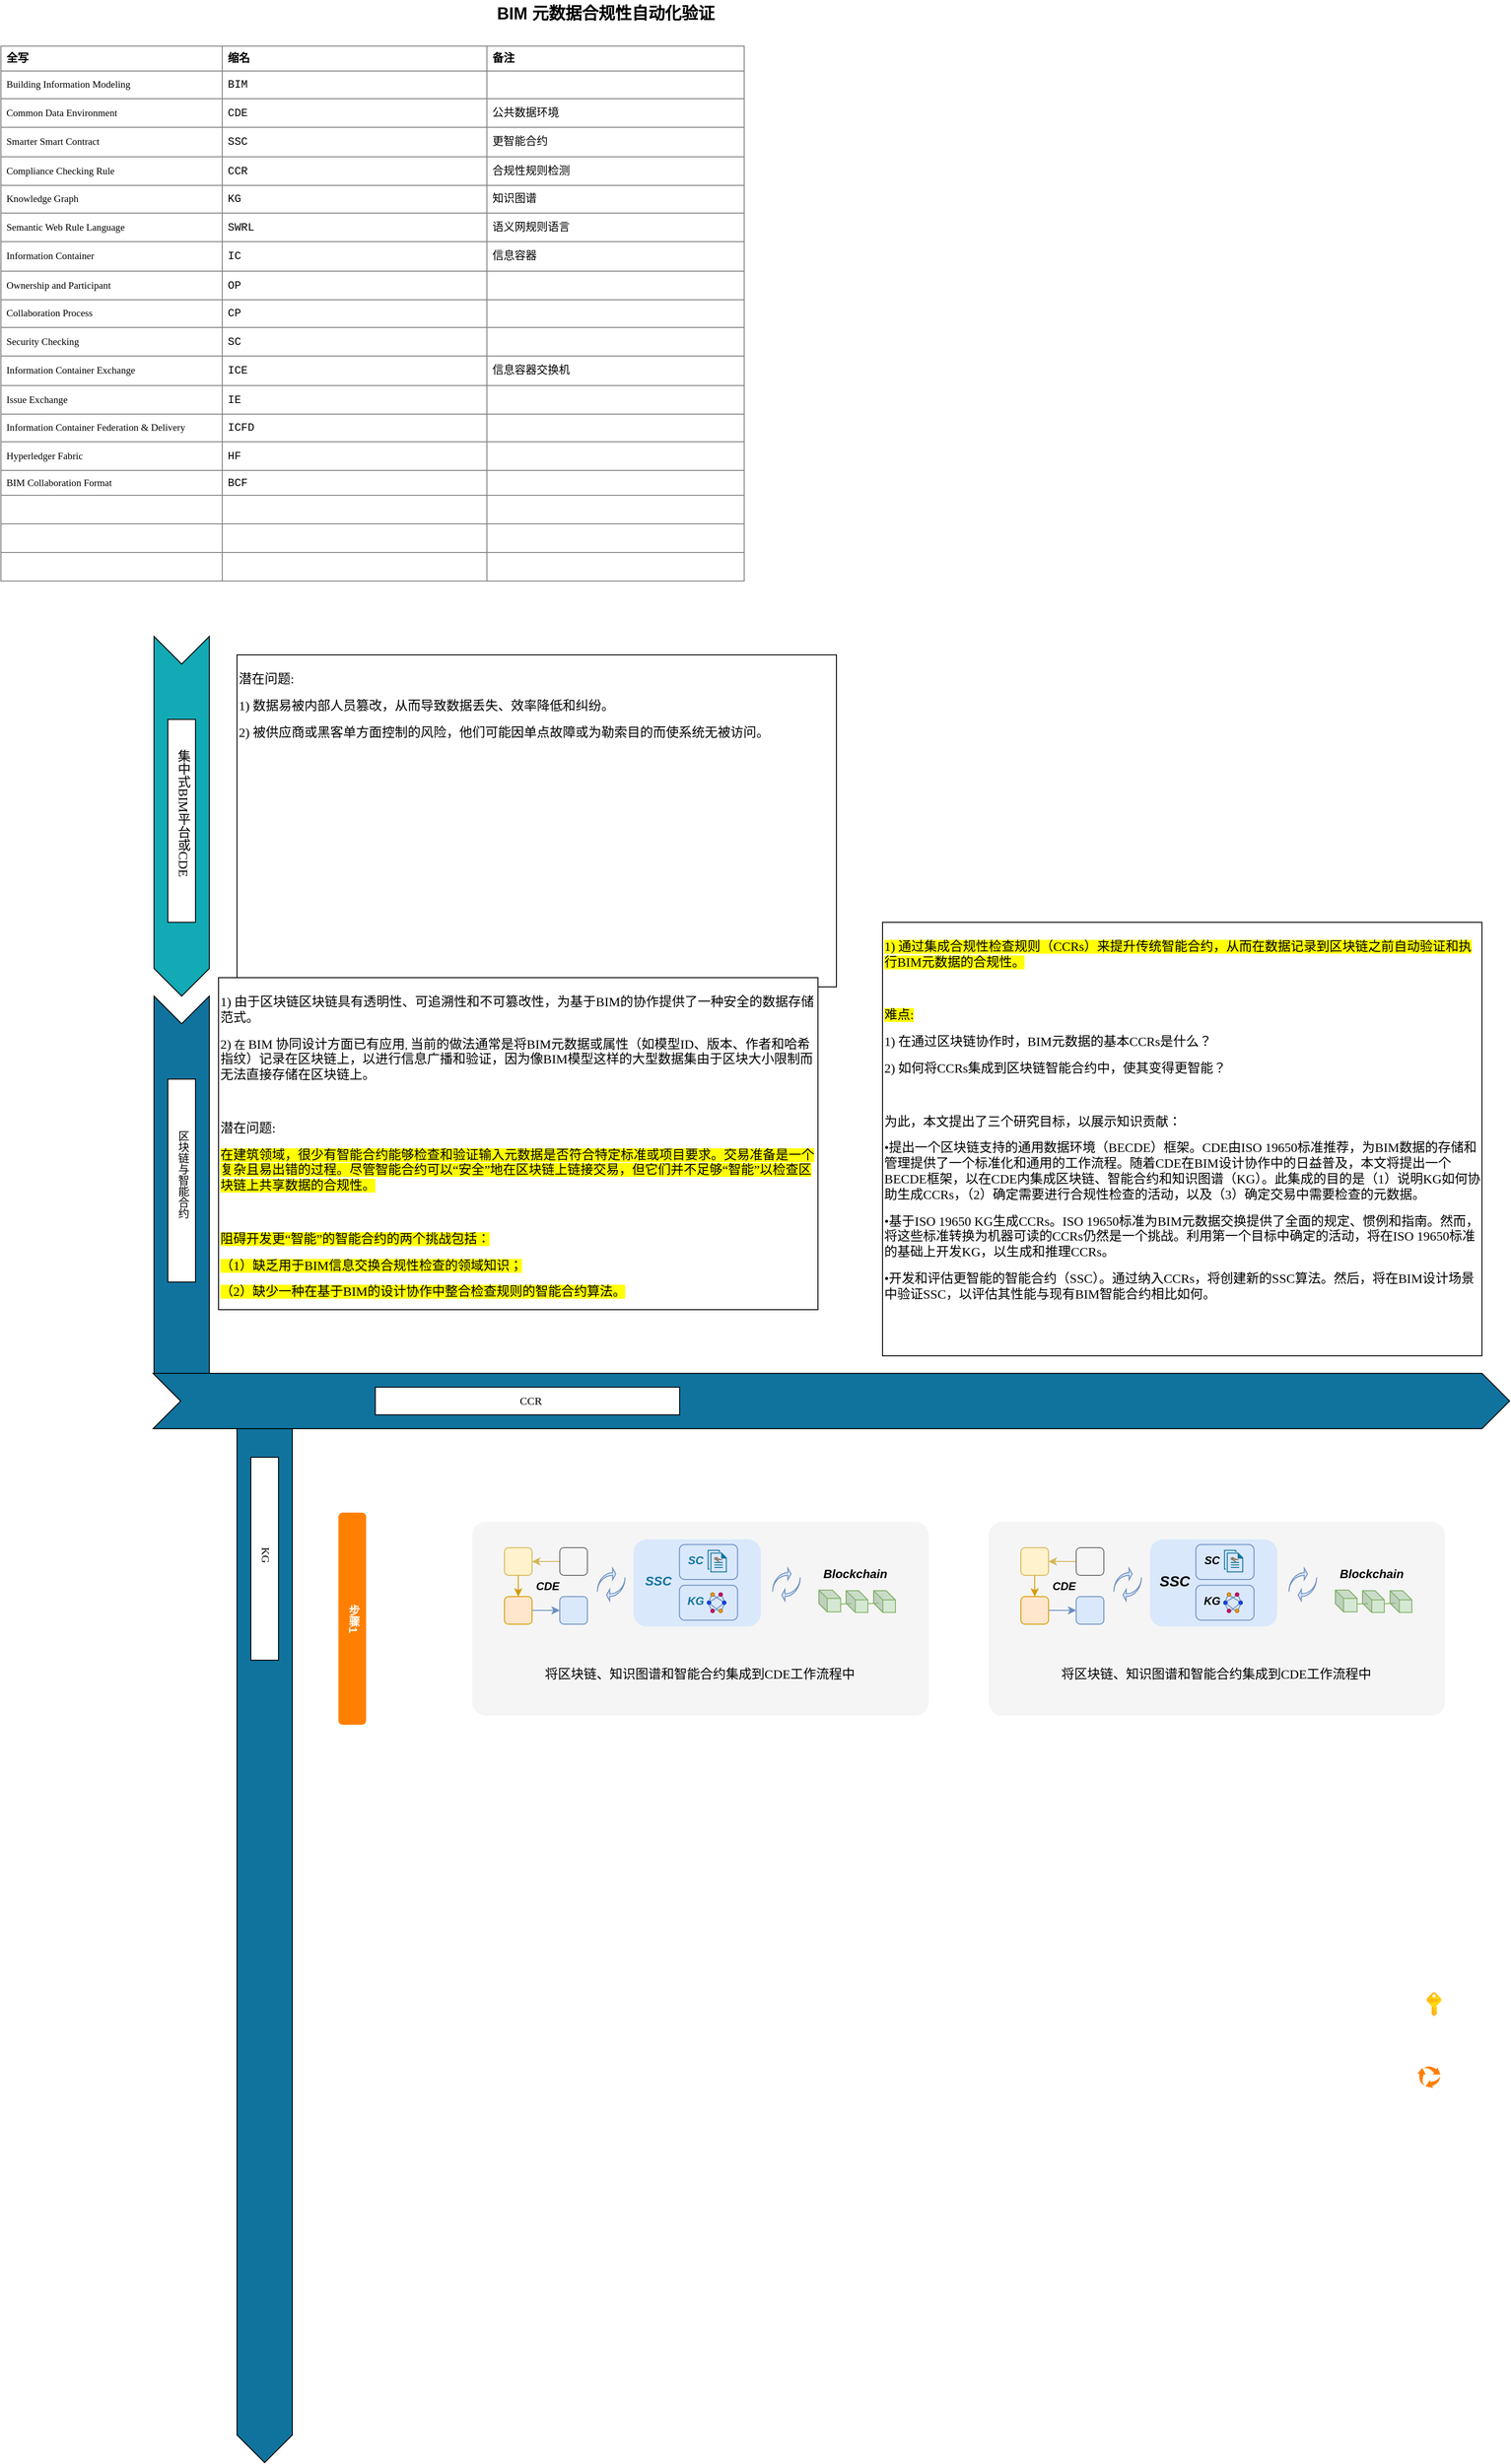 <mxfile version="26.2.14">
  <diagram name="第 1 页" id="rBeA2SIfSLQyyooRoIgD">
    <mxGraphModel dx="1720" dy="1740" grid="1" gridSize="10" guides="1" tooltips="1" connect="1" arrows="1" fold="1" page="1" pageScale="1" pageWidth="827" pageHeight="1169" math="0" shadow="0">
      <root>
        <mxCell id="0" />
        <mxCell id="1" parent="0" />
        <mxCell id="TXJgeYW-8o42WZuSJXYs-4" value="" style="html=1;shadow=0;dashed=0;align=center;verticalAlign=middle;shape=mxgraph.arrows2.arrow;dy=0;dx=30;notch=30;fillColor=#10739E;direction=south;textDirection=vertical-lr;labelPosition=center;verticalLabelPosition=middle;" parent="1" vertex="1">
          <mxGeometry x="270" y="1510" width="60" height="1180" as="geometry" />
        </mxCell>
        <mxCell id="tnBwIVZtzYkU1ia1Uwx9-1" value="&lt;font style=&quot;font-size: 18px;&quot;&gt;&lt;b&gt;BIM 元数据合规性自动化验证&lt;/b&gt;&lt;/font&gt;" style="text;html=1;align=center;verticalAlign=middle;whiteSpace=wrap;rounded=0;" parent="1" vertex="1">
          <mxGeometry x="520" y="20" width="300" height="30" as="geometry" />
        </mxCell>
        <mxCell id="tnBwIVZtzYkU1ia1Uwx9-22" value="&lt;b style=&quot;font-size: 7px&quot;&gt;LABEL&lt;/b&gt;&lt;br style=&quot;font-size: 7px&quot;&gt;Lorem ipsum dolor sit amet, consectetur adipisicing elit, sed do eiusmod tempor incididunt ut labore et dolore magna aliqua." style="rounded=0;whiteSpace=wrap;shadow=0;strokeColor=none;strokeWidth=6;fillColor=none;fontSize=7;fontColor=#FFFFFF;align=left;html=1;spacingLeft=5;" parent="1" vertex="1">
          <mxGeometry x="210" y="100" width="150" height="40" as="geometry" />
        </mxCell>
        <mxCell id="tnBwIVZtzYkU1ia1Uwx9-27" value="" style="html=1;shadow=0;dashed=0;align=center;verticalAlign=middle;shape=mxgraph.arrows2.arrow;dy=0;dx=30;notch=30;fillColor=#12AAB5;direction=south;textDirection=vertical-lr;labelPosition=center;verticalLabelPosition=middle;" parent="1" vertex="1">
          <mxGeometry x="180" y="710" width="60" height="390" as="geometry" />
        </mxCell>
        <mxCell id="tnBwIVZtzYkU1ia1Uwx9-66" value="Assets" style="childLayout=tableLayout;recursiveResize=0;strokeColor=#808080;fillColor=#A7C942;shadow=0;align=left;verticalAlign=middle;spacingLeft=4;fontFamily=Courier New;" parent="1" vertex="1">
          <mxGeometry x="14" y="70" width="806" height="580" as="geometry" />
        </mxCell>
        <mxCell id="tnBwIVZtzYkU1ia1Uwx9-67" style="shape=tableRow;horizontal=0;startSize=0;swimlaneHead=0;swimlaneBody=0;top=0;left=0;bottom=0;right=0;dropTarget=0;collapsible=0;recursiveResize=0;expand=0;fontStyle=1;strokeColor=inherit;fillColor=#FFFFFF;align=left;spacingLeft=4;fontFamily=Courier New;" parent="tnBwIVZtzYkU1ia1Uwx9-66" vertex="1">
          <mxGeometry width="806" height="27" as="geometry" />
        </mxCell>
        <mxCell id="tnBwIVZtzYkU1ia1Uwx9-68" value="&lt;b&gt;全写&lt;/b&gt;" style="connectable=0;recursiveResize=0;strokeColor=inherit;fillColor=inherit;whiteSpace=wrap;html=1;align=left;spacingLeft=4;fontFamily=Courier New;" parent="tnBwIVZtzYkU1ia1Uwx9-67" vertex="1">
          <mxGeometry width="240" height="27" as="geometry">
            <mxRectangle width="240" height="27" as="alternateBounds" />
          </mxGeometry>
        </mxCell>
        <mxCell id="tnBwIVZtzYkU1ia1Uwx9-69" value="&lt;b&gt;缩名&lt;/b&gt;" style="connectable=0;recursiveResize=0;strokeColor=inherit;fillColor=inherit;whiteSpace=wrap;html=1;align=left;spacingLeft=4;fontFamily=Courier New;" parent="tnBwIVZtzYkU1ia1Uwx9-67" vertex="1">
          <mxGeometry x="240" width="287" height="27" as="geometry">
            <mxRectangle width="287" height="27" as="alternateBounds" />
          </mxGeometry>
        </mxCell>
        <mxCell id="tnBwIVZtzYkU1ia1Uwx9-70" value="&lt;b&gt;备注&lt;/b&gt;" style="connectable=0;recursiveResize=0;strokeColor=inherit;fillColor=inherit;whiteSpace=wrap;html=1;align=left;spacingLeft=4;fontFamily=Courier New;" parent="tnBwIVZtzYkU1ia1Uwx9-67" vertex="1">
          <mxGeometry x="527" width="279" height="27" as="geometry">
            <mxRectangle width="279" height="27" as="alternateBounds" />
          </mxGeometry>
        </mxCell>
        <mxCell id="tnBwIVZtzYkU1ia1Uwx9-71" style="shape=tableRow;horizontal=0;startSize=0;swimlaneHead=0;swimlaneBody=0;top=0;left=0;bottom=0;right=0;dropTarget=0;collapsible=0;recursiveResize=0;expand=0;fontStyle=1;strokeColor=inherit;fillColor=#FFFFFF;align=left;spacingLeft=4;fontFamily=Courier New;" parent="tnBwIVZtzYkU1ia1Uwx9-66" vertex="1">
          <mxGeometry y="27" width="806" height="30" as="geometry" />
        </mxCell>
        <mxCell id="tnBwIVZtzYkU1ia1Uwx9-72" value="&lt;span style=&quot;font-size: 7.97pt; font-family: CharisSIL; color: rgb(0, 0, 0);&quot;&gt;Building Information Modeling &lt;/span&gt;" style="connectable=0;recursiveResize=0;strokeColor=inherit;fillColor=inherit;whiteSpace=wrap;html=1;align=left;spacingLeft=4;fontFamily=Courier New;" parent="tnBwIVZtzYkU1ia1Uwx9-71" vertex="1">
          <mxGeometry width="240" height="30" as="geometry">
            <mxRectangle width="240" height="30" as="alternateBounds" />
          </mxGeometry>
        </mxCell>
        <mxCell id="tnBwIVZtzYkU1ia1Uwx9-73" value="BIM" style="connectable=0;recursiveResize=0;strokeColor=inherit;fillColor=inherit;whiteSpace=wrap;html=1;align=left;spacingLeft=4;fontFamily=Courier New;" parent="tnBwIVZtzYkU1ia1Uwx9-71" vertex="1">
          <mxGeometry x="240" width="287" height="30" as="geometry">
            <mxRectangle width="287" height="30" as="alternateBounds" />
          </mxGeometry>
        </mxCell>
        <mxCell id="tnBwIVZtzYkU1ia1Uwx9-74" value="" style="connectable=0;recursiveResize=0;strokeColor=inherit;fillColor=inherit;whiteSpace=wrap;html=1;align=left;spacingLeft=4;fontFamily=Courier New;" parent="tnBwIVZtzYkU1ia1Uwx9-71" vertex="1">
          <mxGeometry x="527" width="279" height="30" as="geometry">
            <mxRectangle width="279" height="30" as="alternateBounds" />
          </mxGeometry>
        </mxCell>
        <mxCell id="tnBwIVZtzYkU1ia1Uwx9-75" style="shape=tableRow;horizontal=0;startSize=0;swimlaneHead=0;swimlaneBody=0;top=0;left=0;bottom=0;right=0;dropTarget=0;collapsible=0;recursiveResize=0;expand=0;fontStyle=1;strokeColor=inherit;fillColor=#FFFFFF;align=left;spacingLeft=4;fontFamily=Courier New;" parent="tnBwIVZtzYkU1ia1Uwx9-66" vertex="1">
          <mxGeometry y="57" width="806" height="31" as="geometry" />
        </mxCell>
        <mxCell id="tnBwIVZtzYkU1ia1Uwx9-76" value="&lt;span style=&quot;font-size: 7.97pt; font-family: CharisSIL; color: rgb(0, 0, 0);&quot;&gt;Common Data Environment &lt;/span&gt;" style="connectable=0;recursiveResize=0;strokeColor=inherit;fillColor=inherit;whiteSpace=wrap;html=1;align=left;spacingLeft=4;fontFamily=Courier New;" parent="tnBwIVZtzYkU1ia1Uwx9-75" vertex="1">
          <mxGeometry width="240" height="31" as="geometry">
            <mxRectangle width="240" height="31" as="alternateBounds" />
          </mxGeometry>
        </mxCell>
        <mxCell id="tnBwIVZtzYkU1ia1Uwx9-77" value="CDE" style="connectable=0;recursiveResize=0;strokeColor=inherit;fillColor=inherit;whiteSpace=wrap;html=1;align=left;spacingLeft=4;fontFamily=Courier New;" parent="tnBwIVZtzYkU1ia1Uwx9-75" vertex="1">
          <mxGeometry x="240" width="287" height="31" as="geometry">
            <mxRectangle width="287" height="31" as="alternateBounds" />
          </mxGeometry>
        </mxCell>
        <mxCell id="tnBwIVZtzYkU1ia1Uwx9-78" value="公共数据环境" style="connectable=0;recursiveResize=0;strokeColor=inherit;fillColor=inherit;whiteSpace=wrap;html=1;align=left;spacingLeft=4;fontFamily=Courier New;" parent="tnBwIVZtzYkU1ia1Uwx9-75" vertex="1">
          <mxGeometry x="527" width="279" height="31" as="geometry">
            <mxRectangle width="279" height="31" as="alternateBounds" />
          </mxGeometry>
        </mxCell>
        <mxCell id="tnBwIVZtzYkU1ia1Uwx9-79" style="shape=tableRow;horizontal=0;startSize=0;swimlaneHead=0;swimlaneBody=0;top=0;left=0;bottom=0;right=0;dropTarget=0;collapsible=0;recursiveResize=0;expand=0;fontStyle=1;strokeColor=inherit;fillColor=#FFFFFF;align=left;spacingLeft=4;fontFamily=Courier New;" parent="tnBwIVZtzYkU1ia1Uwx9-66" vertex="1">
          <mxGeometry y="88" width="806" height="32" as="geometry" />
        </mxCell>
        <mxCell id="tnBwIVZtzYkU1ia1Uwx9-80" value="&lt;span style=&quot;font-size: 7.97pt; font-family: CharisSIL; color: rgb(0, 0, 0);&quot;&gt;Smarter Smart Contract &lt;/span&gt;" style="connectable=0;recursiveResize=0;strokeColor=inherit;fillColor=inherit;whiteSpace=wrap;html=1;align=left;spacingLeft=4;fontFamily=Courier New;" parent="tnBwIVZtzYkU1ia1Uwx9-79" vertex="1">
          <mxGeometry width="240" height="32" as="geometry">
            <mxRectangle width="240" height="32" as="alternateBounds" />
          </mxGeometry>
        </mxCell>
        <mxCell id="tnBwIVZtzYkU1ia1Uwx9-81" value="SSC" style="connectable=0;recursiveResize=0;strokeColor=inherit;fillColor=inherit;whiteSpace=wrap;html=1;align=left;spacingLeft=4;fontFamily=Courier New;" parent="tnBwIVZtzYkU1ia1Uwx9-79" vertex="1">
          <mxGeometry x="240" width="287" height="32" as="geometry">
            <mxRectangle width="287" height="32" as="alternateBounds" />
          </mxGeometry>
        </mxCell>
        <mxCell id="tnBwIVZtzYkU1ia1Uwx9-82" value="更智能合约" style="connectable=0;recursiveResize=0;strokeColor=inherit;fillColor=inherit;whiteSpace=wrap;html=1;align=left;spacingLeft=4;fontFamily=Courier New;" parent="tnBwIVZtzYkU1ia1Uwx9-79" vertex="1">
          <mxGeometry x="527" width="279" height="32" as="geometry">
            <mxRectangle width="279" height="32" as="alternateBounds" />
          </mxGeometry>
        </mxCell>
        <mxCell id="tnBwIVZtzYkU1ia1Uwx9-83" style="shape=tableRow;horizontal=0;startSize=0;swimlaneHead=0;swimlaneBody=0;top=0;left=0;bottom=0;right=0;dropTarget=0;collapsible=0;recursiveResize=0;expand=0;fontStyle=1;strokeColor=inherit;fillColor=#FFFFFF;align=left;spacingLeft=4;fontFamily=Courier New;" parent="tnBwIVZtzYkU1ia1Uwx9-66" vertex="1">
          <mxGeometry y="120" width="806" height="31" as="geometry" />
        </mxCell>
        <mxCell id="tnBwIVZtzYkU1ia1Uwx9-84" value="&lt;div&gt;&lt;span style=&quot;font-size: 7.97pt; font-family: CharisSIL; color: rgb(0, 0, 0);&quot;&gt;Compliance Checking Rule &lt;br&gt;&lt;/span&gt;&lt;/div&gt;" style="connectable=0;recursiveResize=0;strokeColor=inherit;fillColor=inherit;whiteSpace=wrap;html=1;align=left;spacingLeft=4;fontFamily=Courier New;" parent="tnBwIVZtzYkU1ia1Uwx9-83" vertex="1">
          <mxGeometry width="240" height="31" as="geometry">
            <mxRectangle width="240" height="31" as="alternateBounds" />
          </mxGeometry>
        </mxCell>
        <mxCell id="tnBwIVZtzYkU1ia1Uwx9-85" value="CCR" style="connectable=0;recursiveResize=0;strokeColor=inherit;fillColor=inherit;whiteSpace=wrap;html=1;align=left;spacingLeft=4;fontFamily=Courier New;" parent="tnBwIVZtzYkU1ia1Uwx9-83" vertex="1">
          <mxGeometry x="240" width="287" height="31" as="geometry">
            <mxRectangle width="287" height="31" as="alternateBounds" />
          </mxGeometry>
        </mxCell>
        <mxCell id="tnBwIVZtzYkU1ia1Uwx9-86" value="合规性规则检测" style="connectable=0;recursiveResize=0;strokeColor=inherit;fillColor=inherit;whiteSpace=wrap;html=1;align=left;spacingLeft=4;fontFamily=Courier New;" parent="tnBwIVZtzYkU1ia1Uwx9-83" vertex="1">
          <mxGeometry x="527" width="279" height="31" as="geometry">
            <mxRectangle width="279" height="31" as="alternateBounds" />
          </mxGeometry>
        </mxCell>
        <mxCell id="tnBwIVZtzYkU1ia1Uwx9-87" style="shape=tableRow;horizontal=0;startSize=0;swimlaneHead=0;swimlaneBody=0;top=0;left=0;bottom=0;right=0;dropTarget=0;collapsible=0;recursiveResize=0;expand=0;fontStyle=1;strokeColor=inherit;fillColor=#FFFFFF;align=left;spacingLeft=4;fontFamily=Courier New;" parent="tnBwIVZtzYkU1ia1Uwx9-66" vertex="1">
          <mxGeometry y="151" width="806" height="30" as="geometry" />
        </mxCell>
        <mxCell id="tnBwIVZtzYkU1ia1Uwx9-88" value="&lt;span style=&quot;font-size: 7.97pt; font-family: CharisSIL; color: rgb(0, 0, 0);&quot;&gt;Knowledge Graph &lt;/span&gt;" style="connectable=0;recursiveResize=0;strokeColor=inherit;fillColor=inherit;whiteSpace=wrap;html=1;align=left;spacingLeft=4;fontFamily=Courier New;" parent="tnBwIVZtzYkU1ia1Uwx9-87" vertex="1">
          <mxGeometry width="240" height="30" as="geometry">
            <mxRectangle width="240" height="30" as="alternateBounds" />
          </mxGeometry>
        </mxCell>
        <mxCell id="tnBwIVZtzYkU1ia1Uwx9-89" value="KG" style="connectable=0;recursiveResize=0;strokeColor=inherit;fillColor=inherit;whiteSpace=wrap;html=1;align=left;spacingLeft=4;fontFamily=Courier New;" parent="tnBwIVZtzYkU1ia1Uwx9-87" vertex="1">
          <mxGeometry x="240" width="287" height="30" as="geometry">
            <mxRectangle width="287" height="30" as="alternateBounds" />
          </mxGeometry>
        </mxCell>
        <mxCell id="tnBwIVZtzYkU1ia1Uwx9-90" value="知识图谱" style="connectable=0;recursiveResize=0;strokeColor=inherit;fillColor=inherit;whiteSpace=wrap;html=1;align=left;spacingLeft=4;fontFamily=Courier New;" parent="tnBwIVZtzYkU1ia1Uwx9-87" vertex="1">
          <mxGeometry x="527" width="279" height="30" as="geometry">
            <mxRectangle width="279" height="30" as="alternateBounds" />
          </mxGeometry>
        </mxCell>
        <mxCell id="tnBwIVZtzYkU1ia1Uwx9-91" style="shape=tableRow;horizontal=0;startSize=0;swimlaneHead=0;swimlaneBody=0;top=0;left=0;bottom=0;right=0;dropTarget=0;collapsible=0;recursiveResize=0;expand=0;fontStyle=1;strokeColor=inherit;fillColor=#FFFFFF;align=left;spacingLeft=4;fontFamily=Courier New;" parent="tnBwIVZtzYkU1ia1Uwx9-66" vertex="1">
          <mxGeometry y="181" width="806" height="31" as="geometry" />
        </mxCell>
        <mxCell id="tnBwIVZtzYkU1ia1Uwx9-92" value="&lt;span style=&quot;font-size: 7.97pt; font-family: CharisSIL; color: rgb(0, 0, 0);&quot;&gt;Semantic Web Rule Language &lt;/span&gt;" style="connectable=0;recursiveResize=0;strokeColor=inherit;fillColor=inherit;whiteSpace=wrap;html=1;align=left;spacingLeft=4;fontFamily=Courier New;" parent="tnBwIVZtzYkU1ia1Uwx9-91" vertex="1">
          <mxGeometry width="240" height="31" as="geometry">
            <mxRectangle width="240" height="31" as="alternateBounds" />
          </mxGeometry>
        </mxCell>
        <mxCell id="tnBwIVZtzYkU1ia1Uwx9-93" value="SWRL" style="connectable=0;recursiveResize=0;strokeColor=inherit;fillColor=inherit;whiteSpace=wrap;html=1;align=left;spacingLeft=4;fontFamily=Courier New;" parent="tnBwIVZtzYkU1ia1Uwx9-91" vertex="1">
          <mxGeometry x="240" width="287" height="31" as="geometry">
            <mxRectangle width="287" height="31" as="alternateBounds" />
          </mxGeometry>
        </mxCell>
        <mxCell id="tnBwIVZtzYkU1ia1Uwx9-94" value="语义网规则语言" style="connectable=0;recursiveResize=0;strokeColor=inherit;fillColor=inherit;whiteSpace=wrap;html=1;align=left;spacingLeft=4;fontFamily=Courier New;" parent="tnBwIVZtzYkU1ia1Uwx9-91" vertex="1">
          <mxGeometry x="527" width="279" height="31" as="geometry">
            <mxRectangle width="279" height="31" as="alternateBounds" />
          </mxGeometry>
        </mxCell>
        <mxCell id="tnBwIVZtzYkU1ia1Uwx9-95" style="shape=tableRow;horizontal=0;startSize=0;swimlaneHead=0;swimlaneBody=0;top=0;left=0;bottom=0;right=0;dropTarget=0;collapsible=0;recursiveResize=0;expand=0;fontStyle=1;strokeColor=inherit;fillColor=#FFFFFF;align=left;spacingLeft=4;fontFamily=Courier New;" parent="tnBwIVZtzYkU1ia1Uwx9-66" vertex="1">
          <mxGeometry y="212" width="806" height="32" as="geometry" />
        </mxCell>
        <mxCell id="tnBwIVZtzYkU1ia1Uwx9-96" value="&lt;div&gt;&lt;span style=&quot;font-size: 7.97pt; font-family: CharisSIL; color: rgb(0, 0, 0);&quot;&gt;Information Container &lt;br&gt;&lt;/span&gt;&lt;/div&gt;" style="connectable=0;recursiveResize=0;strokeColor=inherit;fillColor=inherit;whiteSpace=wrap;html=1;align=left;spacingLeft=4;fontFamily=Courier New;" parent="tnBwIVZtzYkU1ia1Uwx9-95" vertex="1">
          <mxGeometry width="240" height="32" as="geometry">
            <mxRectangle width="240" height="32" as="alternateBounds" />
          </mxGeometry>
        </mxCell>
        <mxCell id="tnBwIVZtzYkU1ia1Uwx9-97" value="IC" style="connectable=0;recursiveResize=0;strokeColor=inherit;fillColor=inherit;whiteSpace=wrap;html=1;align=left;spacingLeft=4;fontFamily=Courier New;" parent="tnBwIVZtzYkU1ia1Uwx9-95" vertex="1">
          <mxGeometry x="240" width="287" height="32" as="geometry">
            <mxRectangle width="287" height="32" as="alternateBounds" />
          </mxGeometry>
        </mxCell>
        <mxCell id="tnBwIVZtzYkU1ia1Uwx9-98" value="信息容器" style="connectable=0;recursiveResize=0;strokeColor=inherit;fillColor=inherit;whiteSpace=wrap;html=1;align=left;spacingLeft=4;fontFamily=Courier New;" parent="tnBwIVZtzYkU1ia1Uwx9-95" vertex="1">
          <mxGeometry x="527" width="279" height="32" as="geometry">
            <mxRectangle width="279" height="32" as="alternateBounds" />
          </mxGeometry>
        </mxCell>
        <mxCell id="tnBwIVZtzYkU1ia1Uwx9-114" style="shape=tableRow;horizontal=0;startSize=0;swimlaneHead=0;swimlaneBody=0;top=0;left=0;bottom=0;right=0;dropTarget=0;collapsible=0;recursiveResize=0;expand=0;fontStyle=1;strokeColor=inherit;fillColor=#FFFFFF;align=left;spacingLeft=4;fontFamily=Courier New;" parent="tnBwIVZtzYkU1ia1Uwx9-66" vertex="1">
          <mxGeometry y="244" width="806" height="31" as="geometry" />
        </mxCell>
        <mxCell id="tnBwIVZtzYkU1ia1Uwx9-115" value="&lt;span style=&quot;font-size: 7.97pt; font-family: CharisSIL; color: rgb(0, 0, 0);&quot;&gt;Ownership and Participant &lt;/span&gt;" style="connectable=0;recursiveResize=0;strokeColor=inherit;fillColor=inherit;whiteSpace=wrap;html=1;align=left;spacingLeft=4;fontFamily=Courier New;" parent="tnBwIVZtzYkU1ia1Uwx9-114" vertex="1">
          <mxGeometry width="240" height="31" as="geometry">
            <mxRectangle width="240" height="31" as="alternateBounds" />
          </mxGeometry>
        </mxCell>
        <mxCell id="tnBwIVZtzYkU1ia1Uwx9-116" value="OP" style="connectable=0;recursiveResize=0;strokeColor=inherit;fillColor=inherit;whiteSpace=wrap;html=1;align=left;spacingLeft=4;fontFamily=Courier New;" parent="tnBwIVZtzYkU1ia1Uwx9-114" vertex="1">
          <mxGeometry x="240" width="287" height="31" as="geometry">
            <mxRectangle width="287" height="31" as="alternateBounds" />
          </mxGeometry>
        </mxCell>
        <mxCell id="tnBwIVZtzYkU1ia1Uwx9-117" value="" style="connectable=0;recursiveResize=0;strokeColor=inherit;fillColor=inherit;whiteSpace=wrap;html=1;align=left;spacingLeft=4;fontFamily=Courier New;" parent="tnBwIVZtzYkU1ia1Uwx9-114" vertex="1">
          <mxGeometry x="527" width="279" height="31" as="geometry">
            <mxRectangle width="279" height="31" as="alternateBounds" />
          </mxGeometry>
        </mxCell>
        <mxCell id="tnBwIVZtzYkU1ia1Uwx9-118" style="shape=tableRow;horizontal=0;startSize=0;swimlaneHead=0;swimlaneBody=0;top=0;left=0;bottom=0;right=0;dropTarget=0;collapsible=0;recursiveResize=0;expand=0;fontStyle=1;strokeColor=inherit;fillColor=#FFFFFF;align=left;spacingLeft=4;fontFamily=Courier New;" parent="tnBwIVZtzYkU1ia1Uwx9-66" vertex="1">
          <mxGeometry y="275" width="806" height="30" as="geometry" />
        </mxCell>
        <mxCell id="tnBwIVZtzYkU1ia1Uwx9-119" value="&lt;span style=&quot;font-size: 7.97pt; font-family: CharisSIL; color: rgb(0, 0, 0);&quot;&gt;Collaboration Process &lt;/span&gt;" style="connectable=0;recursiveResize=0;strokeColor=inherit;fillColor=inherit;whiteSpace=wrap;html=1;align=left;spacingLeft=4;fontFamily=Courier New;" parent="tnBwIVZtzYkU1ia1Uwx9-118" vertex="1">
          <mxGeometry width="240" height="30" as="geometry">
            <mxRectangle width="240" height="30" as="alternateBounds" />
          </mxGeometry>
        </mxCell>
        <mxCell id="tnBwIVZtzYkU1ia1Uwx9-120" value="CP" style="connectable=0;recursiveResize=0;strokeColor=inherit;fillColor=inherit;whiteSpace=wrap;html=1;align=left;spacingLeft=4;fontFamily=Courier New;" parent="tnBwIVZtzYkU1ia1Uwx9-118" vertex="1">
          <mxGeometry x="240" width="287" height="30" as="geometry">
            <mxRectangle width="287" height="30" as="alternateBounds" />
          </mxGeometry>
        </mxCell>
        <mxCell id="tnBwIVZtzYkU1ia1Uwx9-121" value="" style="connectable=0;recursiveResize=0;strokeColor=inherit;fillColor=inherit;whiteSpace=wrap;html=1;align=left;spacingLeft=4;fontFamily=Courier New;" parent="tnBwIVZtzYkU1ia1Uwx9-118" vertex="1">
          <mxGeometry x="527" width="279" height="30" as="geometry">
            <mxRectangle width="279" height="30" as="alternateBounds" />
          </mxGeometry>
        </mxCell>
        <mxCell id="tnBwIVZtzYkU1ia1Uwx9-122" style="shape=tableRow;horizontal=0;startSize=0;swimlaneHead=0;swimlaneBody=0;top=0;left=0;bottom=0;right=0;dropTarget=0;collapsible=0;recursiveResize=0;expand=0;fontStyle=1;strokeColor=inherit;fillColor=#FFFFFF;align=left;spacingLeft=4;fontFamily=Courier New;" parent="tnBwIVZtzYkU1ia1Uwx9-66" vertex="1">
          <mxGeometry y="305" width="806" height="31" as="geometry" />
        </mxCell>
        <mxCell id="tnBwIVZtzYkU1ia1Uwx9-123" value="&lt;span style=&quot;font-size: 7.97pt; font-family: CharisSIL; color: rgb(0, 0, 0);&quot;&gt;Security Checking &lt;/span&gt;" style="connectable=0;recursiveResize=0;strokeColor=inherit;fillColor=inherit;whiteSpace=wrap;html=1;align=left;spacingLeft=4;fontFamily=Courier New;" parent="tnBwIVZtzYkU1ia1Uwx9-122" vertex="1">
          <mxGeometry width="240" height="31" as="geometry">
            <mxRectangle width="240" height="31" as="alternateBounds" />
          </mxGeometry>
        </mxCell>
        <mxCell id="tnBwIVZtzYkU1ia1Uwx9-124" value="SC" style="connectable=0;recursiveResize=0;strokeColor=inherit;fillColor=inherit;whiteSpace=wrap;html=1;align=left;spacingLeft=4;fontFamily=Courier New;" parent="tnBwIVZtzYkU1ia1Uwx9-122" vertex="1">
          <mxGeometry x="240" width="287" height="31" as="geometry">
            <mxRectangle width="287" height="31" as="alternateBounds" />
          </mxGeometry>
        </mxCell>
        <mxCell id="tnBwIVZtzYkU1ia1Uwx9-125" value="" style="connectable=0;recursiveResize=0;strokeColor=inherit;fillColor=inherit;whiteSpace=wrap;html=1;align=left;spacingLeft=4;fontFamily=Courier New;" parent="tnBwIVZtzYkU1ia1Uwx9-122" vertex="1">
          <mxGeometry x="527" width="279" height="31" as="geometry">
            <mxRectangle width="279" height="31" as="alternateBounds" />
          </mxGeometry>
        </mxCell>
        <mxCell id="tnBwIVZtzYkU1ia1Uwx9-126" style="shape=tableRow;horizontal=0;startSize=0;swimlaneHead=0;swimlaneBody=0;top=0;left=0;bottom=0;right=0;dropTarget=0;collapsible=0;recursiveResize=0;expand=0;fontStyle=1;strokeColor=inherit;fillColor=#FFFFFF;align=left;spacingLeft=4;fontFamily=Courier New;" parent="tnBwIVZtzYkU1ia1Uwx9-66" vertex="1">
          <mxGeometry y="336" width="806" height="32" as="geometry" />
        </mxCell>
        <mxCell id="tnBwIVZtzYkU1ia1Uwx9-127" value="&lt;span style=&quot;font-size: 7.97pt; font-family: CharisSIL; color: rgb(0, 0, 0);&quot;&gt;Information Container Exchange &lt;/span&gt;" style="connectable=0;recursiveResize=0;strokeColor=inherit;fillColor=inherit;whiteSpace=wrap;html=1;align=left;spacingLeft=4;fontFamily=Courier New;" parent="tnBwIVZtzYkU1ia1Uwx9-126" vertex="1">
          <mxGeometry width="240" height="32" as="geometry">
            <mxRectangle width="240" height="32" as="alternateBounds" />
          </mxGeometry>
        </mxCell>
        <mxCell id="tnBwIVZtzYkU1ia1Uwx9-128" value="ICE" style="connectable=0;recursiveResize=0;strokeColor=inherit;fillColor=inherit;whiteSpace=wrap;html=1;align=left;spacingLeft=4;fontFamily=Courier New;" parent="tnBwIVZtzYkU1ia1Uwx9-126" vertex="1">
          <mxGeometry x="240" width="287" height="32" as="geometry">
            <mxRectangle width="287" height="32" as="alternateBounds" />
          </mxGeometry>
        </mxCell>
        <mxCell id="tnBwIVZtzYkU1ia1Uwx9-129" value="信息容器交换机" style="connectable=0;recursiveResize=0;strokeColor=inherit;fillColor=inherit;whiteSpace=wrap;html=1;align=left;spacingLeft=4;fontFamily=Courier New;" parent="tnBwIVZtzYkU1ia1Uwx9-126" vertex="1">
          <mxGeometry x="527" width="279" height="32" as="geometry">
            <mxRectangle width="279" height="32" as="alternateBounds" />
          </mxGeometry>
        </mxCell>
        <mxCell id="tnBwIVZtzYkU1ia1Uwx9-130" style="shape=tableRow;horizontal=0;startSize=0;swimlaneHead=0;swimlaneBody=0;top=0;left=0;bottom=0;right=0;dropTarget=0;collapsible=0;recursiveResize=0;expand=0;fontStyle=1;strokeColor=inherit;fillColor=#FFFFFF;align=left;spacingLeft=4;fontFamily=Courier New;" parent="tnBwIVZtzYkU1ia1Uwx9-66" vertex="1">
          <mxGeometry y="368" width="806" height="31" as="geometry" />
        </mxCell>
        <mxCell id="tnBwIVZtzYkU1ia1Uwx9-131" value="&lt;span style=&quot;font-size: 7.97pt; font-family: CharisSIL; color: rgb(0, 0, 0);&quot;&gt;Issue Exchange &lt;/span&gt;" style="connectable=0;recursiveResize=0;strokeColor=inherit;fillColor=inherit;whiteSpace=wrap;html=1;align=left;spacingLeft=4;fontFamily=Courier New;" parent="tnBwIVZtzYkU1ia1Uwx9-130" vertex="1">
          <mxGeometry width="240" height="31" as="geometry">
            <mxRectangle width="240" height="31" as="alternateBounds" />
          </mxGeometry>
        </mxCell>
        <mxCell id="tnBwIVZtzYkU1ia1Uwx9-132" value="IE" style="connectable=0;recursiveResize=0;strokeColor=inherit;fillColor=inherit;whiteSpace=wrap;html=1;align=left;spacingLeft=4;fontFamily=Courier New;" parent="tnBwIVZtzYkU1ia1Uwx9-130" vertex="1">
          <mxGeometry x="240" width="287" height="31" as="geometry">
            <mxRectangle width="287" height="31" as="alternateBounds" />
          </mxGeometry>
        </mxCell>
        <mxCell id="tnBwIVZtzYkU1ia1Uwx9-133" value="" style="connectable=0;recursiveResize=0;strokeColor=inherit;fillColor=inherit;whiteSpace=wrap;html=1;align=left;spacingLeft=4;fontFamily=Courier New;" parent="tnBwIVZtzYkU1ia1Uwx9-130" vertex="1">
          <mxGeometry x="527" width="279" height="31" as="geometry">
            <mxRectangle width="279" height="31" as="alternateBounds" />
          </mxGeometry>
        </mxCell>
        <mxCell id="tnBwIVZtzYkU1ia1Uwx9-134" style="shape=tableRow;horizontal=0;startSize=0;swimlaneHead=0;swimlaneBody=0;top=0;left=0;bottom=0;right=0;dropTarget=0;collapsible=0;recursiveResize=0;expand=0;fontStyle=1;strokeColor=inherit;fillColor=#FFFFFF;align=left;spacingLeft=4;fontFamily=Courier New;" parent="tnBwIVZtzYkU1ia1Uwx9-66" vertex="1">
          <mxGeometry y="399" width="806" height="30" as="geometry" />
        </mxCell>
        <mxCell id="tnBwIVZtzYkU1ia1Uwx9-135" value="&lt;div&gt;&lt;span style=&quot;font-size: 7.97pt; font-family: CharisSIL; color: rgb(0, 0, 0);&quot;&gt;I&lt;/span&gt;&lt;span style=&quot;font-size: 7.97pt; font-family: CharisSIL; color: rgb(0, 0, 0);&quot;&gt;&lt;/span&gt;&lt;span style=&quot;font-size: 7.97pt; font-family: CharisSIL; color: rgb(0, 0, 0);&quot;&gt;nformation Container Federation &lt;/span&gt;&lt;span style=&quot;font-size: 7.97pt; font-family: Times New Roman; color: rgb(0, 0, 0);&quot;&gt;&amp;amp; &lt;/span&gt;&lt;span style=&quot;font-size: 7.97pt; font-family: CharisSIL; color: rgb(0, 0, 0);&quot;&gt;Delivery&lt;/span&gt;&lt;/div&gt;" style="connectable=0;recursiveResize=0;strokeColor=inherit;fillColor=inherit;whiteSpace=wrap;html=1;align=left;spacingLeft=4;fontFamily=Courier New;" parent="tnBwIVZtzYkU1ia1Uwx9-134" vertex="1">
          <mxGeometry width="240" height="30" as="geometry">
            <mxRectangle width="240" height="30" as="alternateBounds" />
          </mxGeometry>
        </mxCell>
        <mxCell id="tnBwIVZtzYkU1ia1Uwx9-136" value="ICFD" style="connectable=0;recursiveResize=0;strokeColor=inherit;fillColor=inherit;whiteSpace=wrap;html=1;align=left;spacingLeft=4;fontFamily=Courier New;" parent="tnBwIVZtzYkU1ia1Uwx9-134" vertex="1">
          <mxGeometry x="240" width="287" height="30" as="geometry">
            <mxRectangle width="287" height="30" as="alternateBounds" />
          </mxGeometry>
        </mxCell>
        <mxCell id="tnBwIVZtzYkU1ia1Uwx9-137" value="" style="connectable=0;recursiveResize=0;strokeColor=inherit;fillColor=inherit;whiteSpace=wrap;html=1;align=left;spacingLeft=4;fontFamily=Courier New;" parent="tnBwIVZtzYkU1ia1Uwx9-134" vertex="1">
          <mxGeometry x="527" width="279" height="30" as="geometry">
            <mxRectangle width="279" height="30" as="alternateBounds" />
          </mxGeometry>
        </mxCell>
        <mxCell id="tnBwIVZtzYkU1ia1Uwx9-138" style="shape=tableRow;horizontal=0;startSize=0;swimlaneHead=0;swimlaneBody=0;top=0;left=0;bottom=0;right=0;dropTarget=0;collapsible=0;recursiveResize=0;expand=0;fontStyle=1;strokeColor=inherit;fillColor=#FFFFFF;align=left;spacingLeft=4;fontFamily=Courier New;" parent="tnBwIVZtzYkU1ia1Uwx9-66" vertex="1">
          <mxGeometry y="429" width="806" height="31" as="geometry" />
        </mxCell>
        <mxCell id="tnBwIVZtzYkU1ia1Uwx9-139" value="&lt;span style=&quot;font-size: 7.97pt; font-family: CharisSIL; color: rgb(0, 0, 0);&quot;&gt;Hyperledger Fabric &lt;/span&gt;" style="connectable=0;recursiveResize=0;strokeColor=inherit;fillColor=inherit;whiteSpace=wrap;html=1;align=left;spacingLeft=4;fontFamily=Courier New;" parent="tnBwIVZtzYkU1ia1Uwx9-138" vertex="1">
          <mxGeometry width="240" height="31" as="geometry">
            <mxRectangle width="240" height="31" as="alternateBounds" />
          </mxGeometry>
        </mxCell>
        <mxCell id="tnBwIVZtzYkU1ia1Uwx9-140" value="HF" style="connectable=0;recursiveResize=0;strokeColor=inherit;fillColor=inherit;whiteSpace=wrap;html=1;align=left;spacingLeft=4;fontFamily=Courier New;" parent="tnBwIVZtzYkU1ia1Uwx9-138" vertex="1">
          <mxGeometry x="240" width="287" height="31" as="geometry">
            <mxRectangle width="287" height="31" as="alternateBounds" />
          </mxGeometry>
        </mxCell>
        <mxCell id="tnBwIVZtzYkU1ia1Uwx9-141" value="" style="connectable=0;recursiveResize=0;strokeColor=inherit;fillColor=inherit;whiteSpace=wrap;html=1;align=left;spacingLeft=4;fontFamily=Courier New;" parent="tnBwIVZtzYkU1ia1Uwx9-138" vertex="1">
          <mxGeometry x="527" width="279" height="31" as="geometry">
            <mxRectangle width="279" height="31" as="alternateBounds" />
          </mxGeometry>
        </mxCell>
        <mxCell id="tnBwIVZtzYkU1ia1Uwx9-142" style="shape=tableRow;horizontal=0;startSize=0;swimlaneHead=0;swimlaneBody=0;top=0;left=0;bottom=0;right=0;dropTarget=0;collapsible=0;recursiveResize=0;expand=0;fontStyle=1;strokeColor=inherit;fillColor=#FFFFFF;align=left;spacingLeft=4;fontFamily=Courier New;" parent="tnBwIVZtzYkU1ia1Uwx9-66" vertex="1">
          <mxGeometry y="460" width="806" height="27" as="geometry" />
        </mxCell>
        <mxCell id="tnBwIVZtzYkU1ia1Uwx9-143" value="&lt;span style=&quot;font-size: 7.97pt; font-family: CharisSIL; color: rgb(0, 0, 0);&quot;&gt;BIM Collaboration Format&lt;/span&gt;" style="connectable=0;recursiveResize=0;strokeColor=inherit;fillColor=inherit;whiteSpace=wrap;html=1;align=left;spacingLeft=4;fontFamily=Courier New;" parent="tnBwIVZtzYkU1ia1Uwx9-142" vertex="1">
          <mxGeometry width="240" height="27" as="geometry">
            <mxRectangle width="240" height="27" as="alternateBounds" />
          </mxGeometry>
        </mxCell>
        <mxCell id="tnBwIVZtzYkU1ia1Uwx9-144" value="BCF" style="connectable=0;recursiveResize=0;strokeColor=inherit;fillColor=inherit;whiteSpace=wrap;html=1;align=left;spacingLeft=4;fontFamily=Courier New;" parent="tnBwIVZtzYkU1ia1Uwx9-142" vertex="1">
          <mxGeometry x="240" width="287" height="27" as="geometry">
            <mxRectangle width="287" height="27" as="alternateBounds" />
          </mxGeometry>
        </mxCell>
        <mxCell id="tnBwIVZtzYkU1ia1Uwx9-145" value="" style="connectable=0;recursiveResize=0;strokeColor=inherit;fillColor=inherit;whiteSpace=wrap;html=1;align=left;spacingLeft=4;fontFamily=Courier New;" parent="tnBwIVZtzYkU1ia1Uwx9-142" vertex="1">
          <mxGeometry x="527" width="279" height="27" as="geometry">
            <mxRectangle width="279" height="27" as="alternateBounds" />
          </mxGeometry>
        </mxCell>
        <mxCell id="tnBwIVZtzYkU1ia1Uwx9-146" style="shape=tableRow;horizontal=0;startSize=0;swimlaneHead=0;swimlaneBody=0;top=0;left=0;bottom=0;right=0;dropTarget=0;collapsible=0;recursiveResize=0;expand=0;fontStyle=1;strokeColor=inherit;fillColor=#FFFFFF;align=left;spacingLeft=4;fontFamily=Courier New;" parent="tnBwIVZtzYkU1ia1Uwx9-66" vertex="1">
          <mxGeometry y="487" width="806" height="31" as="geometry" />
        </mxCell>
        <mxCell id="tnBwIVZtzYkU1ia1Uwx9-147" value="" style="connectable=0;recursiveResize=0;strokeColor=inherit;fillColor=inherit;whiteSpace=wrap;html=1;align=left;spacingLeft=4;fontFamily=Courier New;" parent="tnBwIVZtzYkU1ia1Uwx9-146" vertex="1">
          <mxGeometry width="240" height="31" as="geometry">
            <mxRectangle width="240" height="31" as="alternateBounds" />
          </mxGeometry>
        </mxCell>
        <mxCell id="tnBwIVZtzYkU1ia1Uwx9-148" value="" style="connectable=0;recursiveResize=0;strokeColor=inherit;fillColor=inherit;whiteSpace=wrap;html=1;align=left;spacingLeft=4;fontFamily=Courier New;" parent="tnBwIVZtzYkU1ia1Uwx9-146" vertex="1">
          <mxGeometry x="240" width="287" height="31" as="geometry">
            <mxRectangle width="287" height="31" as="alternateBounds" />
          </mxGeometry>
        </mxCell>
        <mxCell id="tnBwIVZtzYkU1ia1Uwx9-149" value="" style="connectable=0;recursiveResize=0;strokeColor=inherit;fillColor=inherit;whiteSpace=wrap;html=1;align=left;spacingLeft=4;fontFamily=Courier New;" parent="tnBwIVZtzYkU1ia1Uwx9-146" vertex="1">
          <mxGeometry x="527" width="279" height="31" as="geometry">
            <mxRectangle width="279" height="31" as="alternateBounds" />
          </mxGeometry>
        </mxCell>
        <mxCell id="tnBwIVZtzYkU1ia1Uwx9-110" style="shape=tableRow;horizontal=0;startSize=0;swimlaneHead=0;swimlaneBody=0;top=0;left=0;bottom=0;right=0;dropTarget=0;collapsible=0;recursiveResize=0;expand=0;fontStyle=1;strokeColor=inherit;fillColor=#FFFFFF;align=left;spacingLeft=4;fontFamily=Courier New;" parent="tnBwIVZtzYkU1ia1Uwx9-66" vertex="1">
          <mxGeometry y="518" width="806" height="31" as="geometry" />
        </mxCell>
        <mxCell id="tnBwIVZtzYkU1ia1Uwx9-111" value="" style="connectable=0;recursiveResize=0;strokeColor=inherit;fillColor=inherit;whiteSpace=wrap;html=1;align=left;spacingLeft=4;fontFamily=Courier New;" parent="tnBwIVZtzYkU1ia1Uwx9-110" vertex="1">
          <mxGeometry width="240" height="31" as="geometry">
            <mxRectangle width="240" height="31" as="alternateBounds" />
          </mxGeometry>
        </mxCell>
        <mxCell id="tnBwIVZtzYkU1ia1Uwx9-112" value="" style="connectable=0;recursiveResize=0;strokeColor=inherit;fillColor=inherit;whiteSpace=wrap;html=1;align=left;spacingLeft=4;fontFamily=Courier New;" parent="tnBwIVZtzYkU1ia1Uwx9-110" vertex="1">
          <mxGeometry x="240" width="287" height="31" as="geometry">
            <mxRectangle width="287" height="31" as="alternateBounds" />
          </mxGeometry>
        </mxCell>
        <mxCell id="tnBwIVZtzYkU1ia1Uwx9-113" value="" style="connectable=0;recursiveResize=0;strokeColor=inherit;fillColor=inherit;whiteSpace=wrap;html=1;align=left;spacingLeft=4;fontFamily=Courier New;" parent="tnBwIVZtzYkU1ia1Uwx9-110" vertex="1">
          <mxGeometry x="527" width="279" height="31" as="geometry">
            <mxRectangle width="279" height="31" as="alternateBounds" />
          </mxGeometry>
        </mxCell>
        <mxCell id="tnBwIVZtzYkU1ia1Uwx9-106" style="shape=tableRow;horizontal=0;startSize=0;swimlaneHead=0;swimlaneBody=0;top=0;left=0;bottom=0;right=0;dropTarget=0;collapsible=0;recursiveResize=0;expand=0;fontStyle=1;strokeColor=inherit;fillColor=#FFFFFF;align=left;spacingLeft=4;fontFamily=Courier New;" parent="tnBwIVZtzYkU1ia1Uwx9-66" vertex="1">
          <mxGeometry y="549" width="806" height="31" as="geometry" />
        </mxCell>
        <mxCell id="tnBwIVZtzYkU1ia1Uwx9-107" value="" style="connectable=0;recursiveResize=0;strokeColor=inherit;fillColor=inherit;whiteSpace=wrap;html=1;align=left;spacingLeft=4;fontFamily=Courier New;" parent="tnBwIVZtzYkU1ia1Uwx9-106" vertex="1">
          <mxGeometry width="240" height="31" as="geometry">
            <mxRectangle width="240" height="31" as="alternateBounds" />
          </mxGeometry>
        </mxCell>
        <mxCell id="tnBwIVZtzYkU1ia1Uwx9-108" value="" style="connectable=0;recursiveResize=0;strokeColor=inherit;fillColor=inherit;whiteSpace=wrap;html=1;align=left;spacingLeft=4;fontFamily=Courier New;" parent="tnBwIVZtzYkU1ia1Uwx9-106" vertex="1">
          <mxGeometry x="240" width="287" height="31" as="geometry">
            <mxRectangle width="287" height="31" as="alternateBounds" />
          </mxGeometry>
        </mxCell>
        <mxCell id="tnBwIVZtzYkU1ia1Uwx9-109" value="" style="connectable=0;recursiveResize=0;strokeColor=inherit;fillColor=inherit;whiteSpace=wrap;html=1;align=left;spacingLeft=4;fontFamily=Courier New;" parent="tnBwIVZtzYkU1ia1Uwx9-106" vertex="1">
          <mxGeometry x="527" width="279" height="31" as="geometry">
            <mxRectangle width="279" height="31" as="alternateBounds" />
          </mxGeometry>
        </mxCell>
        <mxCell id="tnBwIVZtzYkU1ia1Uwx9-150" value="&lt;p class=&quot;MsoNormal&quot;&gt;&lt;span style=&quot;mso-spacerun:&#39;yes&#39;;font-family:宋体;mso-ascii-font-family:Calibri;&lt;br/&gt;mso-hansi-font-family:Calibri;mso-bidi-font-family:&#39;Times New Roman&#39;;font-size:10.5pt;&lt;br/&gt;mso-font-kerning:1.0pt;&quot;&gt;&lt;font face=&quot;宋体&quot;&gt;潜在问题:&lt;br&gt;&lt;/font&gt;&lt;/span&gt;&lt;/p&gt;&lt;p class=&quot;MsoNormal&quot;&gt;&lt;span style=&quot;mso-spacerun:&#39;yes&#39;;font-family:宋体;mso-ascii-font-family:Calibri;&lt;br/&gt;mso-hansi-font-family:Calibri;mso-bidi-font-family:&#39;Times New Roman&#39;;font-size:10.5pt;&lt;br/&gt;mso-font-kerning:1.0pt;&quot;&gt;&lt;font face=&quot;宋体&quot;&gt;1) 数据易被内部人员篡改，从而导致数据丢失、效率降低和纠纷&lt;/font&gt;&lt;font face=&quot;宋体&quot;&gt;。&lt;/font&gt;&lt;/span&gt;&lt;/p&gt;&lt;p class=&quot;MsoNormal&quot;&gt;&lt;span style=&quot;mso-spacerun:&#39;yes&#39;;font-family:宋体;mso-ascii-font-family:Calibri;&lt;br/&gt;mso-hansi-font-family:Calibri;mso-bidi-font-family:&#39;Times New Roman&#39;;font-size:10.5pt;&lt;br/&gt;mso-font-kerning:1.0pt;&quot;&gt;&lt;font face=&quot;宋体&quot;&gt;2) &lt;/font&gt;&lt;font face=&quot;宋体&quot;&gt;被供应商或黑客单方面控制的风险，他们可能因单点故障或为勒索目的而使系统无被访问&lt;/font&gt;&lt;/span&gt;&lt;span style=&quot;mso-spacerun:&#39;yes&#39;;font-family:宋体;mso-ascii-font-family:Calibri;&lt;br/&gt;mso-hansi-font-family:Calibri;mso-bidi-font-family:&#39;Times New Roman&#39;;font-size:10.5pt;&lt;br/&gt;mso-font-kerning:1.0pt;&quot;&gt;&lt;font face=&quot;宋体&quot;&gt;。&lt;/font&gt;&lt;/span&gt;&lt;/p&gt;" style="whiteSpace=wrap;html=1;align=left;verticalAlign=top;" parent="1" vertex="1">
          <mxGeometry x="270" y="730" width="650" height="360" as="geometry" />
        </mxCell>
        <mxCell id="tnBwIVZtzYkU1ia1Uwx9-152" value="&lt;div&gt;&lt;span style=&quot;mso-spacerun:&#39;yes&#39;;font-family:宋体;mso-ascii-font-family:Calibri;&lt;br/&gt;mso-hansi-font-family:Calibri;mso-bidi-font-family:&#39;Times New Roman&#39;;font-size:10.5pt;&lt;br/&gt;mso-font-kerning:1.0pt;&quot;&gt;&lt;font face=&quot;宋体&quot;&gt;&amp;nbsp;&amp;nbsp; 集中式&lt;/font&gt;&lt;font face=&quot;Calibri&quot;&gt;BIM&lt;/font&gt;&lt;font face=&quot;宋体&quot;&gt;平台或&lt;/font&gt;&lt;font face=&quot;Calibri&quot;&gt;CDE&amp;nbsp;&amp;nbsp;&amp;nbsp;&amp;nbsp;&amp;nbsp;&amp;nbsp;&amp;nbsp;&amp;nbsp; &lt;br&gt;&lt;/font&gt;&lt;/span&gt;&lt;/div&gt;" style="rounded=0;whiteSpace=wrap;html=1;textDirection=vertical-lr;labelPosition=center;verticalLabelPosition=middle;align=center;verticalAlign=middle;" parent="1" vertex="1">
          <mxGeometry x="195" y="800" width="30" height="220" as="geometry" />
        </mxCell>
        <mxCell id="tnBwIVZtzYkU1ia1Uwx9-153" value="" style="html=1;shadow=0;dashed=0;align=center;verticalAlign=middle;shape=mxgraph.arrows2.arrow;dy=0;dx=30;notch=30;fillColor=#10739E;direction=south;textDirection=vertical-lr;labelPosition=center;verticalLabelPosition=middle;" parent="1" vertex="1">
          <mxGeometry x="180" y="1100" width="60" height="440" as="geometry" />
        </mxCell>
        <mxCell id="tnBwIVZtzYkU1ia1Uwx9-154" value="&lt;p class=&quot;MsoNormal&quot;&gt;&lt;span style=&quot;font-family: 宋体; font-size: 10.5pt; background-color: light-dark(#ffffff, var(--ge-dark-color, #121212));&quot;&gt;&lt;font face=&quot;宋体&quot;&gt;1) 由于区块链&lt;/font&gt;&lt;/span&gt;&lt;span style=&quot;font-family: 宋体; font-size: 10.5pt; background-position: 0% 0%; background-repeat: repeat; background-attachment: scroll; background-image: none; background-size: auto; background-origin: padding-box; background-clip: border-box; background-color: light-dark(#ffffff, var(--ge-dark-color, #121212));&quot;&gt;&lt;font face=&quot;宋体&quot;&gt;区块链具有透明性、可追溯性和不可篡改性，&lt;/font&gt;&lt;/span&gt;&lt;span style=&quot;font-family: 宋体; font-size: 10.5pt; background-color: light-dark(#ffffff, var(--ge-dark-color, #121212));&quot;&gt;&lt;font face=&quot;宋体&quot;&gt;为基于&lt;/font&gt;&lt;font face=&quot;Calibri&quot;&gt;BIM&lt;/font&gt;&lt;font face=&quot;宋体&quot;&gt;的协作提供了一种安全的数据存储范式。&lt;/font&gt;&lt;/span&gt;&lt;/p&gt;&lt;p class=&quot;MsoNormal&quot;&gt;&lt;span style=&quot;font-family: 宋体; font-size: 10.5pt; background-color: light-dark(#ffffff, var(--ge-dark-color, #121212));&quot;&gt;&lt;font face=&quot;宋体&quot;&gt;2) &lt;/font&gt;&lt;/span&gt;&lt;font face=&quot;Calibri&quot;&gt;在 &lt;/font&gt;&lt;span style=&quot;font-family: 宋体; font-size: 10.5pt; background-position: 0% 0%; background-repeat: repeat; background-attachment: scroll; background-image: none; background-size: auto; background-origin: padding-box; background-clip: border-box; background-color: light-dark(#ffffff, var(--ge-dark-color, #121212));&quot;&gt;&lt;font face=&quot;Calibri&quot;&gt;BIM&lt;/font&gt;&lt;font face=&quot;宋体&quot;&gt; 协同设计方面已有应用&lt;/font&gt;&lt;/span&gt;&lt;font face=&quot;宋体&quot;&gt;, &lt;/font&gt;&lt;span style=&quot;font-family: 宋体; font-size: 10.5pt; background-position: 0% 0%; background-repeat: repeat; background-attachment: scroll; background-image: none; background-size: auto; background-origin: padding-box; background-clip: border-box; background-color: light-dark(#ffffff, var(--ge-dark-color, #121212));&quot;&gt;&lt;font face=&quot;宋体&quot;&gt;当前的做法通常是将&lt;/font&gt;&lt;font face=&quot;Calibri&quot;&gt;BIM&lt;/font&gt;&lt;font face=&quot;宋体&quot;&gt;元数据或属性（如模型&lt;/font&gt;&lt;font face=&quot;Calibri&quot;&gt;ID&lt;/font&gt;&lt;font face=&quot;宋体&quot;&gt;、版本、作者和哈希指纹）记录在区块链上，以进行信息广播和验证，因为像&lt;/font&gt;&lt;font face=&quot;Calibri&quot;&gt;BIM&lt;/font&gt;&lt;font face=&quot;宋体&quot;&gt;模型这样的大型数据集由于区块大小限制而无法直接存储在区块链上&lt;/font&gt;&lt;/span&gt;&lt;span style=&quot;font-family: 宋体; font-size: 10.5pt; background-color: light-dark(#ffffff, var(--ge-dark-color, #121212));&quot;&gt;&lt;font face=&quot;宋体&quot;&gt;。&lt;/font&gt;&lt;/span&gt;&lt;/p&gt;&lt;p class=&quot;MsoNormal&quot;&gt;&lt;span style=&quot;font-family: 宋体; font-size: 10.5pt; background-color: light-dark(#ffffff, var(--ge-dark-color, #121212));&quot;&gt;&lt;font face=&quot;宋体&quot;&gt;&lt;br&gt;&lt;/font&gt;&lt;/span&gt;&lt;/p&gt;&lt;p class=&quot;MsoNormal&quot;&gt;&lt;span style=&quot;mso-spacerun:&#39;yes&#39;;font-family:宋体;mso-ascii-font-family:Calibri;&lt;br/&gt;mso-hansi-font-family:Calibri;mso-bidi-font-family:&#39;Times New Roman&#39;;font-size:10.5pt;&lt;br/&gt;mso-font-kerning:1.0pt;&quot;&gt;&lt;font face=&quot;宋体&quot;&gt;潜在问题:&lt;/font&gt;&lt;/span&gt;&lt;/p&gt;&lt;p class=&quot;MsoNormal&quot;&gt;&lt;span style=&quot;font-family: 宋体; font-size: 10.5pt; background: rgb(255, 255, 0);&quot;&gt;&lt;font face=&quot;宋体&quot;&gt;在建筑领域，很少有智能合约能够检查和验证输入元数据是否符合特定标准或项目要求。交易准备是一个复杂且易出错的过程&lt;/font&gt;&lt;font face=&quot;宋体&quot;&gt;。尽管智能合约可以“安全”地在区块链上链接交易，但它们并不足够“智能”以检查区块链上共享数据的合规性。&lt;/font&gt;&lt;/span&gt;&lt;/p&gt;&lt;p class=&quot;MsoNormal&quot;&gt;&lt;span style=&quot;font-family: 宋体; font-size: 10.5pt; background: rgb(255, 255, 0);&quot;&gt;&lt;font face=&quot;宋体&quot;&gt;&lt;br&gt;&lt;/font&gt;&lt;/span&gt;&lt;/p&gt;&lt;p class=&quot;MsoNormal&quot;&gt;&lt;span style=&quot;mso-spacerun:&#39;yes&#39;;font-family:宋体;mso-ascii-font-family:Calibri;&lt;br/&gt;mso-hansi-font-family:Calibri;mso-bidi-font-family:&#39;Times New Roman&#39;;font-size:10.5pt;&lt;br/&gt;mso-font-kerning:1.0pt;background:rgb(255,255,0);mso-highlight:rgb(255,255,0);&quot;&gt;&lt;font face=&quot;宋体&quot;&gt;阻碍开发更&lt;/font&gt;&lt;font face=&quot;宋体&quot;&gt;“智能”的智能合约的两个挑战包括：&lt;/font&gt;&lt;/span&gt;&lt;/p&gt;&lt;p class=&quot;MsoNormal&quot;&gt;&lt;span style=&quot;mso-spacerun:&#39;yes&#39;;font-family:宋体;mso-ascii-font-family:Calibri;&lt;br/&gt;mso-hansi-font-family:Calibri;mso-bidi-font-family:&#39;Times New Roman&#39;;font-size:10.5pt;&lt;br/&gt;mso-font-kerning:1.0pt;background:rgb(255,255,0);mso-highlight:rgb(255,255,0);&quot;&gt;&lt;font face=&quot;宋体&quot;&gt;（&lt;/font&gt;&lt;font face=&quot;Calibri&quot;&gt;1&lt;/font&gt;&lt;font face=&quot;宋体&quot;&gt;）缺乏用于&lt;/font&gt;&lt;font face=&quot;Calibri&quot;&gt;BIM&lt;/font&gt;&lt;font face=&quot;宋体&quot;&gt;信息交换合规性检查的领域知识；&lt;/font&gt;&lt;/span&gt;&lt;/p&gt;&lt;p class=&quot;MsoNormal&quot;&gt;&lt;span style=&quot;mso-spacerun:&#39;yes&#39;;font-family:宋体;mso-ascii-font-family:Calibri;&lt;br/&gt;mso-hansi-font-family:Calibri;mso-bidi-font-family:&#39;Times New Roman&#39;;font-size:10.5pt;&lt;br/&gt;mso-font-kerning:1.0pt;background:rgb(255,255,0);mso-highlight:rgb(255,255,0);&quot;&gt;&lt;font face=&quot;宋体&quot;&gt;（&lt;/font&gt;&lt;font face=&quot;Calibri&quot;&gt;2&lt;/font&gt;&lt;font face=&quot;宋体&quot;&gt;）缺少一种在基于&lt;/font&gt;&lt;font face=&quot;Calibri&quot;&gt;BIM&lt;/font&gt;&lt;font face=&quot;宋体&quot;&gt;的设计协作中整合检查规则的智能合约算法。&lt;/font&gt;&lt;/span&gt;&lt;span style=&quot;mso-spacerun:&#39;yes&#39;;font-family:宋体;mso-ascii-font-family:Calibri;&lt;br/&gt;mso-hansi-font-family:Calibri;mso-bidi-font-family:&#39;Times New Roman&#39;;font-size:10.5pt;&lt;br/&gt;mso-font-kerning:1.0pt;background:rgb(255,255,0);mso-highlight:rgb(255,255,0);&quot;&gt;&lt;/span&gt;&lt;/p&gt;&lt;p class=&quot;MsoNormal&quot;&gt;&lt;style&gt;@font-face{&lt;br/&gt;font-family:&quot;Times New Roman&quot;;&lt;br/&gt;}@font-face{&lt;br/&gt;font-family:&quot;宋体&quot;;&lt;br/&gt;}@font-face{&lt;br/&gt;font-family:&quot;Calibri&quot;;&lt;br/&gt;}p.MsoNormal{&lt;br/&gt;mso-style-name:正文;&lt;br/&gt;mso-style-parent:&quot;&quot;;&lt;br/&gt;margin:0pt;&lt;br/&gt;margin-bottom:.0001pt;&lt;br/&gt;mso-pagination:none;&lt;br/&gt;text-align:justify;&lt;br/&gt;text-justify:inter-ideograph;&lt;br/&gt;font-family:Calibri;&lt;br/&gt;mso-fareast-font-family:宋体;&lt;br/&gt;mso-bidi-font-family:&#39;Times New Roman&#39;;&lt;br/&gt;font-size:10.5pt;&lt;br/&gt;mso-font-kerning:1.0pt;&lt;br/&gt;}span.msoIns{&lt;br/&gt;mso-style-type:export-only;&lt;br/&gt;mso-style-name:&quot;&quot;;&lt;br/&gt;text-decoration:underline;&lt;br/&gt;text-underline:single;&lt;br/&gt;color:blue;&lt;br/&gt;}span.msoDel{&lt;br/&gt;mso-style-type:export-only;&lt;br/&gt;mso-style-name:&quot;&quot;;&lt;br/&gt;text-decoration:line-through;&lt;br/&gt;color:red;&lt;br/&gt;}div.Section0{page:Section0;}&lt;/style&gt;&lt;/p&gt;&lt;p class=&quot;MsoNormal&quot;&gt;&lt;/p&gt;" style="whiteSpace=wrap;html=1;align=left;verticalAlign=top;" parent="1" vertex="1">
          <mxGeometry x="250" y="1080" width="650" height="360" as="geometry" />
        </mxCell>
        <mxCell id="tnBwIVZtzYkU1ia1Uwx9-155" value="&lt;div&gt;&lt;span style=&quot;mso-spacerun:&#39;yes&#39;;font-family:宋体;mso-ascii-font-family:Calibri;&lt;br/&gt;mso-hansi-font-family:Calibri;mso-bidi-font-family:&#39;Times New Roman&#39;;font-size:10.5pt;&lt;br/&gt;mso-font-kerning:1.0pt;&quot;&gt;&lt;font face=&quot;宋体&quot;&gt;&amp;nbsp;&amp;nbsp; &lt;/font&gt;&lt;/span&gt;&lt;font face=&quot;Calibri&quot;&gt;区块链与智能合约&lt;/font&gt;&lt;span style=&quot;mso-spacerun:&#39;yes&#39;;font-family:宋体;mso-ascii-font-family:Calibri;&lt;br/&gt;mso-hansi-font-family:Calibri;mso-bidi-font-family:&#39;Times New Roman&#39;;font-size:10.5pt;&lt;br/&gt;mso-font-kerning:1.0pt;&quot;&gt;&lt;font face=&quot;Calibri&quot;&gt; &amp;nbsp;&amp;nbsp;&amp;nbsp;&amp;nbsp;&amp;nbsp;&amp;nbsp; &lt;br&gt;&lt;/font&gt;&lt;/span&gt;&lt;/div&gt;" style="rounded=0;whiteSpace=wrap;html=1;textDirection=vertical-lr;labelPosition=center;verticalLabelPosition=middle;align=center;verticalAlign=middle;" parent="1" vertex="1">
          <mxGeometry x="195" y="1190" width="30" height="220" as="geometry" />
        </mxCell>
        <mxCell id="TXJgeYW-8o42WZuSJXYs-1" value="" style="html=1;shadow=0;dashed=0;align=center;verticalAlign=middle;shape=mxgraph.arrows2.arrow;dy=0;dx=30;notch=30;fillColor=#10739E;direction=east;textDirection=vertical-lr;labelPosition=center;verticalLabelPosition=middle;" parent="1" vertex="1">
          <mxGeometry x="179" y="1509" width="1471" height="60" as="geometry" />
        </mxCell>
        <mxCell id="TXJgeYW-8o42WZuSJXYs-2" value="&lt;p class=&quot;MsoNormal&quot;&gt;&lt;span style=&quot;font-family: 宋体; font-size: 10.5pt; background: rgb(255, 255, 0);&quot;&gt;&lt;font face=&quot;宋体&quot;&gt;1) 通过集成合规性检查规则（&lt;/font&gt;&lt;font face=&quot;Calibri&quot;&gt;CCRs&lt;/font&gt;&lt;font face=&quot;宋体&quot;&gt;）来提升传统智能合约，从而在数据记录到区块链之前自动验证和执行&lt;/font&gt;&lt;font face=&quot;Calibri&quot;&gt;BIM&lt;/font&gt;&lt;font face=&quot;宋体&quot;&gt;元数据的合规性。&lt;/font&gt;&lt;/span&gt;&lt;/p&gt;&lt;p class=&quot;MsoNormal&quot;&gt;&lt;span style=&quot;font-family: 宋体; font-size: 10.5pt; background: rgb(255, 255, 0);&quot;&gt;&lt;font face=&quot;宋体&quot;&gt;&lt;br&gt;&lt;/font&gt;&lt;/span&gt;&lt;/p&gt;&lt;p class=&quot;MsoNormal&quot;&gt;&lt;span style=&quot;font-family: 宋体; font-size: 10.5pt; background: rgb(255, 255, 0);&quot;&gt;&lt;font face=&quot;宋体&quot;&gt;难点:&lt;/font&gt;&lt;/span&gt;&lt;/p&gt;&lt;p class=&quot;MsoNormal&quot;&gt;&lt;span style=&quot;mso-spacerun:&#39;yes&#39;;font-family:宋体;mso-ascii-font-family:Calibri;&lt;br/&gt;mso-hansi-font-family:Calibri;mso-bidi-font-family:&#39;Times New Roman&#39;;font-size:10.5pt;&lt;br/&gt;mso-font-kerning:1.0pt;&quot;&gt;&lt;font face=&quot;Calibri&quot;&gt;1&lt;/font&gt;&lt;font face=&quot;宋体&quot;&gt;) 在通过区块链协作时，&lt;/font&gt;&lt;font face=&quot;Calibri&quot;&gt;BIM&lt;/font&gt;&lt;font face=&quot;宋体&quot;&gt;元数据的基本&lt;/font&gt;&lt;font face=&quot;Calibri&quot;&gt;CCRs&lt;/font&gt;&lt;font face=&quot;宋体&quot;&gt;是什么？&lt;/font&gt;&lt;/span&gt;&lt;/p&gt;&lt;p class=&quot;MsoNormal&quot;&gt;&lt;span style=&quot;mso-spacerun:&#39;yes&#39;;font-family:宋体;mso-ascii-font-family:Calibri;&lt;br/&gt;mso-hansi-font-family:Calibri;mso-bidi-font-family:&#39;Times New Roman&#39;;font-size:10.5pt;&lt;br/&gt;mso-font-kerning:1.0pt;&quot;&gt;&lt;font face=&quot;Calibri&quot;&gt;2&lt;/font&gt;&lt;font face=&quot;宋体&quot;&gt;) 如何将&lt;/font&gt;&lt;font face=&quot;Calibri&quot;&gt;CCRs&lt;/font&gt;&lt;font face=&quot;宋体&quot;&gt;集成到区块链智能合约中，使其变得更智能？&lt;/font&gt;&lt;/span&gt;&lt;/p&gt;&lt;p class=&quot;MsoNormal&quot;&gt;&lt;span style=&quot;mso-spacerun:&#39;yes&#39;;font-family:宋体;mso-ascii-font-family:Calibri;&lt;br/&gt;mso-hansi-font-family:Calibri;mso-bidi-font-family:&#39;Times New Roman&#39;;font-size:10.5pt;&lt;br/&gt;mso-font-kerning:1.0pt;&quot;&gt;&lt;font face=&quot;宋体&quot;&gt;&lt;br&gt;&lt;/font&gt;&lt;/span&gt;&lt;/p&gt;&lt;p class=&quot;MsoNormal&quot;&gt;&lt;span style=&quot;mso-spacerun:&#39;yes&#39;;font-family:宋体;mso-ascii-font-family:Calibri;&lt;br/&gt;mso-hansi-font-family:Calibri;mso-bidi-font-family:&#39;Times New Roman&#39;;font-size:10.5pt;&lt;br/&gt;mso-font-kerning:1.0pt;&quot;&gt;&lt;font face=&quot;宋体&quot;&gt;为此，本文提出了三个研究目标，以展示知识贡献：&lt;/font&gt;&lt;/span&gt;&lt;span style=&quot;mso-spacerun:&#39;yes&#39;;font-family:宋体;mso-ascii-font-family:Calibri;&lt;br/&gt;mso-hansi-font-family:Calibri;mso-bidi-font-family:&#39;Times New Roman&#39;;font-size:10.5pt;&lt;br/&gt;mso-font-kerning:1.0pt;&quot;&gt;&lt;/span&gt;&lt;/p&gt;&lt;p class=&quot;MsoNormal&quot;&gt;&lt;span style=&quot;mso-spacerun:&#39;yes&#39;;font-family:宋体;mso-ascii-font-family:Calibri;&lt;br/&gt;mso-hansi-font-family:Calibri;mso-bidi-font-family:&#39;Times New Roman&#39;;font-size:10.5pt;&lt;br/&gt;mso-font-kerning:1.0pt;&quot;&gt;&lt;font face=&quot;宋体&quot;&gt;•提出一个区块链支持的通用数据环境（&lt;/font&gt;&lt;font face=&quot;Calibri&quot;&gt;BECDE&lt;/font&gt;&lt;font face=&quot;宋体&quot;&gt;）框架。&lt;/font&gt;&lt;font face=&quot;Calibri&quot;&gt;CDE&lt;/font&gt;&lt;font face=&quot;宋体&quot;&gt;由&lt;/font&gt;&lt;font face=&quot;Calibri&quot;&gt;ISO 19650&lt;/font&gt;&lt;font face=&quot;宋体&quot;&gt;标准推荐，为&lt;/font&gt;&lt;font face=&quot;Calibri&quot;&gt;BIM&lt;/font&gt;&lt;font face=&quot;宋体&quot;&gt;数据的存储和管理提供了一个标准化和通用的工作流程。随着&lt;/font&gt;&lt;font face=&quot;Calibri&quot;&gt;CDE&lt;/font&gt;&lt;font face=&quot;宋体&quot;&gt;在&lt;/font&gt;&lt;font face=&quot;Calibri&quot;&gt;BIM&lt;/font&gt;&lt;font face=&quot;宋体&quot;&gt;设计协作中的日益普及，本文将提出一个&lt;/font&gt;&lt;font face=&quot;Calibri&quot;&gt;BECDE&lt;/font&gt;&lt;font face=&quot;宋体&quot;&gt;框架，以在&lt;/font&gt;&lt;font face=&quot;Calibri&quot;&gt;CDE&lt;/font&gt;&lt;font face=&quot;宋体&quot;&gt;内集成区块链、智能合约和知识图谱（&lt;/font&gt;&lt;font face=&quot;Calibri&quot;&gt;KG&lt;/font&gt;&lt;font face=&quot;宋体&quot;&gt;）。此集成的目的是（&lt;/font&gt;&lt;font face=&quot;Calibri&quot;&gt;1&lt;/font&gt;&lt;font face=&quot;宋体&quot;&gt;）说明&lt;/font&gt;&lt;font face=&quot;Calibri&quot;&gt;KG&lt;/font&gt;&lt;font face=&quot;宋体&quot;&gt;如何协助生成&lt;/font&gt;&lt;font face=&quot;Calibri&quot;&gt;CCRs&lt;/font&gt;&lt;font face=&quot;宋体&quot;&gt;，（&lt;/font&gt;&lt;font face=&quot;Calibri&quot;&gt;2&lt;/font&gt;&lt;font face=&quot;宋体&quot;&gt;）确定需要进行合规性检查的活动，以及（&lt;/font&gt;&lt;font face=&quot;Calibri&quot;&gt;3&lt;/font&gt;&lt;font face=&quot;宋体&quot;&gt;）确定交易中需要检查的元数据。&lt;/font&gt;&lt;/span&gt;&lt;span style=&quot;mso-spacerun:&#39;yes&#39;;font-family:宋体;mso-ascii-font-family:Calibri;&lt;br/&gt;mso-hansi-font-family:Calibri;mso-bidi-font-family:&#39;Times New Roman&#39;;font-size:10.5pt;&lt;br/&gt;mso-font-kerning:1.0pt;&quot;&gt;&lt;/span&gt;&lt;/p&gt;&lt;p class=&quot;MsoNormal&quot;&gt;&lt;span style=&quot;mso-spacerun:&#39;yes&#39;;font-family:宋体;mso-ascii-font-family:Calibri;&lt;br/&gt;mso-hansi-font-family:Calibri;mso-bidi-font-family:&#39;Times New Roman&#39;;font-size:10.5pt;&lt;br/&gt;mso-font-kerning:1.0pt;&quot;&gt;&lt;font face=&quot;宋体&quot;&gt;•基于&lt;/font&gt;&lt;font face=&quot;Calibri&quot;&gt;ISO 19650 KG&lt;/font&gt;&lt;font face=&quot;宋体&quot;&gt;生成&lt;/font&gt;&lt;font face=&quot;Calibri&quot;&gt;CCRs&lt;/font&gt;&lt;font face=&quot;宋体&quot;&gt;。&lt;/font&gt;&lt;font face=&quot;Calibri&quot;&gt;ISO 19650&lt;/font&gt;&lt;font face=&quot;宋体&quot;&gt;标准为&lt;/font&gt;&lt;font face=&quot;Calibri&quot;&gt;BIM&lt;/font&gt;&lt;font face=&quot;宋体&quot;&gt;元数据交换提供了全面的规定、惯例和指南。然而，将这些标准转换为机器可读的&lt;/font&gt;&lt;font face=&quot;Calibri&quot;&gt;CCRs&lt;/font&gt;&lt;font face=&quot;宋体&quot;&gt;仍然是一个挑战。利用第一个目标中确定的活动，将在&lt;/font&gt;&lt;font face=&quot;Calibri&quot;&gt;ISO 19650&lt;/font&gt;&lt;font face=&quot;宋体&quot;&gt;标准的基础上开发&lt;/font&gt;&lt;font face=&quot;Calibri&quot;&gt;KG&lt;/font&gt;&lt;font face=&quot;宋体&quot;&gt;，以生成和推理&lt;/font&gt;&lt;font face=&quot;Calibri&quot;&gt;CCRs&lt;/font&gt;&lt;font face=&quot;宋体&quot;&gt;。&lt;/font&gt;&lt;/span&gt;&lt;span style=&quot;mso-spacerun:&#39;yes&#39;;font-family:宋体;mso-ascii-font-family:Calibri;&lt;br/&gt;mso-hansi-font-family:Calibri;mso-bidi-font-family:&#39;Times New Roman&#39;;font-size:10.5pt;&lt;br/&gt;mso-font-kerning:1.0pt;&quot;&gt;&lt;/span&gt;&lt;/p&gt;&lt;p class=&quot;MsoNormal&quot;&gt;&lt;span style=&quot;mso-spacerun:&#39;yes&#39;;font-family:宋体;mso-ascii-font-family:Calibri;&lt;br/&gt;mso-hansi-font-family:Calibri;mso-bidi-font-family:&#39;Times New Roman&#39;;font-size:10.5pt;&lt;br/&gt;mso-font-kerning:1.0pt;&quot;&gt;&lt;font face=&quot;宋体&quot;&gt;•开发和评估更智能的智能合约（&lt;/font&gt;&lt;font face=&quot;Calibri&quot;&gt;SSC&lt;/font&gt;&lt;font face=&quot;宋体&quot;&gt;）。通过纳入&lt;/font&gt;&lt;font face=&quot;Calibri&quot;&gt;CCRs&lt;/font&gt;&lt;font face=&quot;宋体&quot;&gt;，将创建新的&lt;/font&gt;&lt;font face=&quot;Calibri&quot;&gt;SSC&lt;/font&gt;&lt;font face=&quot;宋体&quot;&gt;算法。然后，将在&lt;/font&gt;&lt;font face=&quot;Calibri&quot;&gt;BIM&lt;/font&gt;&lt;font face=&quot;宋体&quot;&gt;设计场景中验证&lt;/font&gt;&lt;font face=&quot;Calibri&quot;&gt;SSC&lt;/font&gt;&lt;font face=&quot;宋体&quot;&gt;，以评估其性能与现有&lt;/font&gt;&lt;font face=&quot;Calibri&quot;&gt;BIM&lt;/font&gt;&lt;font face=&quot;宋体&quot;&gt;智能合约相比如何。&lt;/font&gt;&lt;/span&gt;&lt;span style=&quot;mso-spacerun:&#39;yes&#39;;font-family:宋体;mso-ascii-font-family:Calibri;&lt;br/&gt;mso-hansi-font-family:Calibri;mso-bidi-font-family:&#39;Times New Roman&#39;;font-size:10.5pt;&lt;br/&gt;mso-font-kerning:1.0pt;&quot;&gt;&lt;/span&gt;&lt;/p&gt;&lt;p class=&quot;MsoNormal&quot;&gt;&lt;style&gt;@font-face{&lt;br/&gt;font-family:&quot;Times New Roman&quot;;&lt;br/&gt;}@font-face{&lt;br/&gt;font-family:&quot;宋体&quot;;&lt;br/&gt;}@font-face{&lt;br/&gt;font-family:&quot;Calibri&quot;;&lt;br/&gt;}p.MsoNormal{&lt;br/&gt;mso-style-name:正文;&lt;br/&gt;mso-style-parent:&quot;&quot;;&lt;br/&gt;margin:0pt;&lt;br/&gt;margin-bottom:.0001pt;&lt;br/&gt;mso-pagination:none;&lt;br/&gt;text-align:justify;&lt;br/&gt;text-justify:inter-ideograph;&lt;br/&gt;font-family:Calibri;&lt;br/&gt;mso-fareast-font-family:宋体;&lt;br/&gt;mso-bidi-font-family:&#39;Times New Roman&#39;;&lt;br/&gt;font-size:10.5pt;&lt;br/&gt;mso-font-kerning:1.0pt;&lt;br/&gt;}span.msoIns{&lt;br/&gt;mso-style-type:export-only;&lt;br/&gt;mso-style-name:&quot;&quot;;&lt;br/&gt;text-decoration:underline;&lt;br/&gt;text-underline:single;&lt;br/&gt;color:blue;&lt;br/&gt;}span.msoDel{&lt;br/&gt;mso-style-type:export-only;&lt;br/&gt;mso-style-name:&quot;&quot;;&lt;br/&gt;text-decoration:line-through;&lt;br/&gt;color:red;&lt;br/&gt;}div.Section0{page:Section0;}&lt;/style&gt;&lt;span style=&quot;mso-spacerun:&#39;yes&#39;;font-family:宋体;mso-ascii-font-family:Calibri;&lt;br/&gt;mso-hansi-font-family:Calibri;mso-bidi-font-family:&#39;Times New Roman&#39;;font-size:10.5pt;&lt;br/&gt;mso-font-kerning:1.0pt;&quot;&gt;&lt;/span&gt;&lt;/p&gt;&lt;p class=&quot;MsoNormal&quot;&gt;&lt;/p&gt;&lt;p class=&quot;MsoNormal&quot;&gt;&lt;span style=&quot;font-family: 宋体; font-size: 10.5pt; background: rgb(255, 255, 0);&quot;&gt;&lt;font face=&quot;宋体&quot;&gt;&lt;br&gt;&lt;/font&gt;&lt;/span&gt;&lt;/p&gt;" style="whiteSpace=wrap;html=1;align=left;verticalAlign=top;" parent="1" vertex="1">
          <mxGeometry x="970" y="1020" width="650" height="470" as="geometry" />
        </mxCell>
        <UserObject label="&lt;div&gt;&lt;span style=&quot;mso-spacerun:&#39;yes&#39;;font-family:宋体;mso-ascii-font-family:Calibri;&lt;br/&gt;mso-hansi-font-family:Calibri;mso-bidi-font-family:&#39;Times New Roman&#39;;font-size:10.5pt;&lt;br/&gt;mso-font-kerning:1.0pt;&quot;&gt;&lt;font face=&quot;宋体&quot;&gt;&amp;nbsp;&amp;nbsp; &lt;/font&gt;&lt;/span&gt;&lt;font face=&quot;Calibri&quot;&gt;CCR&amp;nbsp; &lt;/font&gt;&lt;span style=&quot;mso-spacerun:&#39;yes&#39;;font-family:宋体;mso-ascii-font-family:Calibri;&lt;br/&gt;mso-hansi-font-family:Calibri;mso-bidi-font-family:&#39;Times New Roman&#39;;font-size:10.5pt;&lt;br/&gt;mso-font-kerning:1.0pt;&quot;&gt;&lt;font face=&quot;Calibri&quot;&gt;&lt;br&gt;&lt;/font&gt;&lt;/span&gt;&lt;/div&gt;" tooltip="Compliance Checking Rule &#xa;合规性检测" id="TXJgeYW-8o42WZuSJXYs-3">
          <mxCell style="rounded=0;whiteSpace=wrap;html=1;labelPosition=center;verticalLabelPosition=middle;align=center;verticalAlign=middle;direction=north;" parent="1" vertex="1">
            <mxGeometry x="420" y="1524" width="330" height="30" as="geometry" />
          </mxCell>
        </UserObject>
        <UserObject label="&lt;div&gt;&lt;span style=&quot;mso-spacerun:&#39;yes&#39;;font-family:宋体;mso-ascii-font-family:Calibri;&lt;br/&gt;mso-hansi-font-family:Calibri;mso-bidi-font-family:&#39;Times New Roman&#39;;font-size:10.5pt;&lt;br/&gt;mso-font-kerning:1.0pt;&quot;&gt;&lt;font face=&quot;宋体&quot;&gt;&amp;nbsp;&amp;nbsp; &lt;/font&gt;&lt;/span&gt;&lt;font face=&quot;Calibri&quot;&gt;KG&lt;/font&gt;&lt;span style=&quot;mso-spacerun:&#39;yes&#39;;font-family:宋体;mso-ascii-font-family:Calibri;&lt;br/&gt;mso-hansi-font-family:Calibri;mso-bidi-font-family:&#39;Times New Roman&#39;;font-size:10.5pt;&lt;br/&gt;mso-font-kerning:1.0pt;&quot;&gt;&lt;font face=&quot;Calibri&quot;&gt; &amp;nbsp;&amp;nbsp;&amp;nbsp;&amp;nbsp; &lt;br&gt;&lt;/font&gt;&lt;/span&gt;&lt;/div&gt;" tooltip="知识图谱 " id="TXJgeYW-8o42WZuSJXYs-5">
          <mxCell style="rounded=0;whiteSpace=wrap;html=1;textDirection=vertical-lr;labelPosition=center;verticalLabelPosition=middle;align=center;verticalAlign=middle;" parent="1" vertex="1">
            <mxGeometry x="285" y="1600" width="30" height="220" as="geometry" />
          </mxCell>
        </UserObject>
        <mxCell id="TXJgeYW-8o42WZuSJXYs-6" value="步骤1" style="rounded=1;whiteSpace=wrap;html=1;textDirection=vertical-lr;labelPosition=center;verticalLabelPosition=middle;align=center;verticalAlign=middle;fillColor=#FF8000;strokeColor=none;fontColor=#FFFFFF;fontSize=12;fontStyle=1" parent="1" vertex="1">
          <mxGeometry x="380" y="1660" width="30" height="230" as="geometry" />
        </mxCell>
        <mxCell id="TXJgeYW-8o42WZuSJXYs-13" value="" style="rounded=1;whiteSpace=wrap;html=1;arcSize=7;fillColor=#f5f5f5;fontColor=#333333;strokeColor=none;" parent="1" vertex="1">
          <mxGeometry x="525" y="1670" width="495" height="210" as="geometry" />
        </mxCell>
        <mxCell id="TXJgeYW-8o42WZuSJXYs-15" value="" style="whiteSpace=wrap;html=1;aspect=fixed;rounded=1;fillColor=#fff2cc;strokeColor=#d6b656;" parent="1" vertex="1">
          <mxGeometry x="560" y="1698" width="30" height="30" as="geometry" />
        </mxCell>
        <mxCell id="TXJgeYW-8o42WZuSJXYs-19" style="edgeStyle=orthogonalEdgeStyle;rounded=0;orthogonalLoop=1;jettySize=auto;html=1;exitX=0;exitY=0.5;exitDx=0;exitDy=0;entryX=1;entryY=0.5;entryDx=0;entryDy=0;fillColor=#fff2cc;strokeColor=#d6b656;" parent="1" source="TXJgeYW-8o42WZuSJXYs-16" target="TXJgeYW-8o42WZuSJXYs-15" edge="1">
          <mxGeometry relative="1" as="geometry" />
        </mxCell>
        <mxCell id="TXJgeYW-8o42WZuSJXYs-16" value="" style="whiteSpace=wrap;html=1;aspect=fixed;rounded=1;fillColor=#f5f5f5;strokeColor=#666666;fontColor=#333333;" parent="1" vertex="1">
          <mxGeometry x="620" y="1698" width="30" height="30" as="geometry" />
        </mxCell>
        <mxCell id="TXJgeYW-8o42WZuSJXYs-17" value="" style="whiteSpace=wrap;html=1;aspect=fixed;rounded=1;fillColor=#ffe6cc;strokeColor=#d79b00;" parent="1" vertex="1">
          <mxGeometry x="560" y="1751" width="30" height="30" as="geometry" />
        </mxCell>
        <mxCell id="TXJgeYW-8o42WZuSJXYs-18" value="" style="whiteSpace=wrap;html=1;aspect=fixed;rounded=1;fillColor=#dae8fc;strokeColor=#6c8ebf;" parent="1" vertex="1">
          <mxGeometry x="620" y="1751" width="30" height="30" as="geometry" />
        </mxCell>
        <mxCell id="TXJgeYW-8o42WZuSJXYs-20" value="" style="endArrow=classic;html=1;rounded=0;exitX=0.5;exitY=1;exitDx=0;exitDy=0;entryX=0.5;entryY=0;entryDx=0;entryDy=0;fillColor=#ffe6cc;strokeColor=#d79b00;" parent="1" source="TXJgeYW-8o42WZuSJXYs-15" target="TXJgeYW-8o42WZuSJXYs-17" edge="1">
          <mxGeometry width="50" height="50" relative="1" as="geometry">
            <mxPoint x="690" y="1808" as="sourcePoint" />
            <mxPoint x="740" y="1758" as="targetPoint" />
          </mxGeometry>
        </mxCell>
        <mxCell id="TXJgeYW-8o42WZuSJXYs-21" value="" style="endArrow=classic;html=1;rounded=0;exitX=1;exitY=0.5;exitDx=0;exitDy=0;entryX=0;entryY=0.5;entryDx=0;entryDy=0;fillColor=#dae8fc;strokeColor=#6c8ebf;" parent="1" source="TXJgeYW-8o42WZuSJXYs-17" target="TXJgeYW-8o42WZuSJXYs-18" edge="1">
          <mxGeometry width="50" height="50" relative="1" as="geometry">
            <mxPoint x="585" y="1738" as="sourcePoint" />
            <mxPoint x="585" y="1761" as="targetPoint" />
          </mxGeometry>
        </mxCell>
        <UserObject label="CDE" tooltip="Common Data Environment " id="TXJgeYW-8o42WZuSJXYs-22">
          <mxCell style="text;html=1;align=center;verticalAlign=middle;whiteSpace=wrap;rounded=0;fontStyle=3;labelBorderColor=none;" parent="1" vertex="1">
            <mxGeometry x="577" y="1725" width="60" height="30" as="geometry" />
          </mxCell>
        </UserObject>
        <mxCell id="TXJgeYW-8o42WZuSJXYs-37" value="" style="image;aspect=fixed;html=1;points=[];align=center;fontSize=12;image=img/lib/azure2/internet_of_things/Time_Series_Insights_Access_Policies.svg;" parent="1" vertex="1">
          <mxGeometry x="1560" y="2180" width="16.06" height="26" as="geometry" />
        </mxCell>
        <mxCell id="TXJgeYW-8o42WZuSJXYs-38" value="" style="sketch=0;html=1;aspect=fixed;strokeColor=none;shadow=0;fillColor=#FF8000;verticalAlign=top;labelPosition=center;verticalLabelPosition=bottom;shape=mxgraph.gcp2.arrow_cycle" parent="1" vertex="1">
          <mxGeometry x="1550" y="2260" width="25" height="23.75" as="geometry" />
        </mxCell>
        <mxCell id="TXJgeYW-8o42WZuSJXYs-103" value="" style="group;aspect=fixed;" parent="1" vertex="1" connectable="0">
          <mxGeometry x="700" y="1689" width="138" height="94.53" as="geometry" />
        </mxCell>
        <mxCell id="TXJgeYW-8o42WZuSJXYs-102" value="" style="rounded=1;whiteSpace=wrap;html=1;fillColor=#dae8fc;strokeColor=none;" parent="TXJgeYW-8o42WZuSJXYs-103" vertex="1">
          <mxGeometry width="138" height="94.53" as="geometry" />
        </mxCell>
        <mxCell id="TXJgeYW-8o42WZuSJXYs-47" value="" style="group" parent="TXJgeYW-8o42WZuSJXYs-103" vertex="1" connectable="0">
          <mxGeometry x="49.781" y="49.786" width="63.014" height="37.812" as="geometry" />
        </mxCell>
        <UserObject label="" tooltip="" id="TXJgeYW-8o42WZuSJXYs-48">
          <mxCell style="rounded=1;whiteSpace=wrap;html=1;fillColor=#dae8fc;strokeColor=#6c8ebf;" parent="TXJgeYW-8o42WZuSJXYs-47" vertex="1">
            <mxGeometry width="63.014" height="37.812" as="geometry" />
          </mxCell>
        </UserObject>
        <UserObject label="&lt;i style=&quot;color: rgb(16, 115, 158);&quot;&gt;&lt;b&gt;KG&lt;/b&gt;&lt;/i&gt;" tooltip="Knowledge Gragh&#xa;知识图谱" id="TXJgeYW-8o42WZuSJXYs-49">
          <mxCell style="text;html=1;align=center;verticalAlign=middle;whiteSpace=wrap;rounded=0;" parent="TXJgeYW-8o42WZuSJXYs-47" vertex="1">
            <mxGeometry x="5.041" y="8.193" width="24.575" height="18.906" as="geometry" />
          </mxCell>
        </UserObject>
        <mxCell id="TXJgeYW-8o42WZuSJXYs-79" value="" style="group;aspect=fixed;" parent="TXJgeYW-8o42WZuSJXYs-103" vertex="1" connectable="0">
          <mxGeometry x="80.027" y="57.978" width="20.131" height="21.44" as="geometry" />
        </mxCell>
        <mxCell id="TXJgeYW-8o42WZuSJXYs-52" value="" style="ellipse;whiteSpace=wrap;html=1;aspect=fixed;fillColor=#f0a30a;strokeColor=#BD7000;fontColor=#000000;" parent="TXJgeYW-8o42WZuSJXYs-79" vertex="1">
          <mxGeometry x="3.775" width="3.773" height="3.773" as="geometry" />
        </mxCell>
        <mxCell id="TXJgeYW-8o42WZuSJXYs-63" value="" style="ellipse;whiteSpace=wrap;html=1;aspect=fixed;fillColor=#0050ef;strokeColor=#001DBC;fontColor=#ffffff;" parent="TXJgeYW-8o42WZuSJXYs-79" vertex="1">
          <mxGeometry x="16.357" y="8.828" width="3.773" height="3.773" as="geometry" />
        </mxCell>
        <mxCell id="TXJgeYW-8o42WZuSJXYs-64" value="" style="ellipse;whiteSpace=wrap;html=1;aspect=fixed;fillColor=#d80073;strokeColor=#A50040;fontColor=#ffffff;" parent="TXJgeYW-8o42WZuSJXYs-79" vertex="1">
          <mxGeometry x="12.582" width="3.773" height="3.773" as="geometry" />
        </mxCell>
        <mxCell id="TXJgeYW-8o42WZuSJXYs-65" value="" style="ellipse;whiteSpace=wrap;html=1;aspect=fixed;fillColor=#0050ef;strokeColor=#001DBC;fontColor=#ffffff;" parent="TXJgeYW-8o42WZuSJXYs-79" vertex="1">
          <mxGeometry y="8.828" width="3.773" height="3.773" as="geometry" />
        </mxCell>
        <mxCell id="TXJgeYW-8o42WZuSJXYs-66" value="" style="ellipse;whiteSpace=wrap;html=1;aspect=fixed;fillColor=#d80073;strokeColor=#A50040;fontColor=#ffffff;" parent="TXJgeYW-8o42WZuSJXYs-79" vertex="1">
          <mxGeometry x="3.775" y="17.656" width="3.773" height="3.773" as="geometry" />
        </mxCell>
        <mxCell id="TXJgeYW-8o42WZuSJXYs-67" value="" style="ellipse;whiteSpace=wrap;html=1;aspect=fixed;fillColor=#f0a30a;strokeColor=#BD7000;fontColor=#000000;" parent="TXJgeYW-8o42WZuSJXYs-79" vertex="1">
          <mxGeometry x="12.582" y="17.656" width="3.773" height="3.773" as="geometry" />
        </mxCell>
        <mxCell id="TXJgeYW-8o42WZuSJXYs-71" value="" style="endArrow=none;html=1;rounded=0;entryX=0;entryY=1;entryDx=0;entryDy=0;exitX=0.5;exitY=0;exitDx=0;exitDy=0;strokeWidth=1;fillColor=#dae8fc;strokeColor=#6c8ebf;" parent="TXJgeYW-8o42WZuSJXYs-79" source="TXJgeYW-8o42WZuSJXYs-65" target="TXJgeYW-8o42WZuSJXYs-52" edge="1">
          <mxGeometry width="50" height="50" relative="1" as="geometry">
            <mxPoint x="46.554" y="-8.828" as="sourcePoint" />
            <mxPoint x="59.136" y="-21.44" as="targetPoint" />
          </mxGeometry>
        </mxCell>
        <mxCell id="TXJgeYW-8o42WZuSJXYs-72" value="" style="endArrow=none;html=1;rounded=0;entryX=0;entryY=1;entryDx=0;entryDy=0;exitX=1;exitY=0;exitDx=0;exitDy=0;strokeWidth=1;fillColor=#dae8fc;strokeColor=#6c8ebf;" parent="TXJgeYW-8o42WZuSJXYs-79" source="TXJgeYW-8o42WZuSJXYs-65" target="TXJgeYW-8o42WZuSJXYs-64" edge="1">
          <mxGeometry width="50" height="50" relative="1" as="geometry">
            <mxPoint x="4.53" y="11.351" as="sourcePoint" />
            <mxPoint x="6.794" y="5.801" as="targetPoint" />
          </mxGeometry>
        </mxCell>
        <mxCell id="TXJgeYW-8o42WZuSJXYs-73" value="" style="endArrow=none;html=1;rounded=0;exitX=1;exitY=1;exitDx=0;exitDy=0;strokeWidth=1;fillColor=#dae8fc;strokeColor=#6c8ebf;entryX=0;entryY=0.5;entryDx=0;entryDy=0;" parent="TXJgeYW-8o42WZuSJXYs-79" source="TXJgeYW-8o42WZuSJXYs-65" target="TXJgeYW-8o42WZuSJXYs-67" edge="1">
          <mxGeometry width="50" height="50" relative="1" as="geometry">
            <mxPoint x="5.788" y="11.855" as="sourcePoint" />
            <mxPoint x="11.324" y="18.918" as="targetPoint" />
          </mxGeometry>
        </mxCell>
        <mxCell id="TXJgeYW-8o42WZuSJXYs-74" value="" style="endArrow=none;html=1;rounded=0;entryX=0;entryY=0;entryDx=0;entryDy=0;exitX=0.5;exitY=1;exitDx=0;exitDy=0;fillColor=#dae8fc;strokeColor=#6c8ebf;strokeWidth=1;" parent="TXJgeYW-8o42WZuSJXYs-79" source="TXJgeYW-8o42WZuSJXYs-65" target="TXJgeYW-8o42WZuSJXYs-66" edge="1">
          <mxGeometry width="50" height="50" relative="1" as="geometry">
            <mxPoint x="5.788" y="14.63" as="sourcePoint" />
            <mxPoint x="15.602" y="20.683" as="targetPoint" />
          </mxGeometry>
        </mxCell>
        <mxCell id="TXJgeYW-8o42WZuSJXYs-75" value="" style="endArrow=none;html=1;rounded=0;entryX=0;entryY=0;entryDx=0;entryDy=0;exitX=1;exitY=1;exitDx=0;exitDy=0;strokeWidth=1;fillColor=#dae8fc;strokeColor=#6c8ebf;" parent="TXJgeYW-8o42WZuSJXYs-79" source="TXJgeYW-8o42WZuSJXYs-52" target="TXJgeYW-8o42WZuSJXYs-63" edge="1">
          <mxGeometry width="50" height="50" relative="1" as="geometry">
            <mxPoint x="4.53" y="11.351" as="sourcePoint" />
            <mxPoint x="6.794" y="5.801" as="targetPoint" />
          </mxGeometry>
        </mxCell>
        <mxCell id="TXJgeYW-8o42WZuSJXYs-76" value="" style="endArrow=none;html=1;rounded=0;entryX=0.5;entryY=1;entryDx=0;entryDy=0;exitX=1;exitY=0;exitDx=0;exitDy=0;strokeWidth=1;fillColor=#dae8fc;strokeColor=#6c8ebf;" parent="TXJgeYW-8o42WZuSJXYs-79" source="TXJgeYW-8o42WZuSJXYs-67" target="TXJgeYW-8o42WZuSJXYs-63" edge="1">
          <mxGeometry width="50" height="50" relative="1" as="geometry">
            <mxPoint x="7.046" y="13.873" as="sourcePoint" />
            <mxPoint x="9.311" y="8.324" as="targetPoint" />
          </mxGeometry>
        </mxCell>
        <mxCell id="TXJgeYW-8o42WZuSJXYs-77" value="" style="endArrow=none;html=1;rounded=0;entryX=0.5;entryY=0;entryDx=0;entryDy=0;exitX=1;exitY=1;exitDx=0;exitDy=0;strokeWidth=1;fillColor=#dae8fc;strokeColor=#6c8ebf;" parent="TXJgeYW-8o42WZuSJXYs-79" source="TXJgeYW-8o42WZuSJXYs-64" target="TXJgeYW-8o42WZuSJXYs-63" edge="1">
          <mxGeometry width="50" height="50" relative="1" as="geometry">
            <mxPoint x="9.562" y="16.395" as="sourcePoint" />
            <mxPoint x="11.827" y="10.846" as="targetPoint" />
          </mxGeometry>
        </mxCell>
        <mxCell id="TXJgeYW-8o42WZuSJXYs-78" value="" style="endArrow=none;html=1;rounded=0;entryX=0;entryY=1;entryDx=0;entryDy=0;exitX=1;exitY=0.5;exitDx=0;exitDy=0;strokeWidth=1;fillColor=#dae8fc;strokeColor=#6c8ebf;" parent="TXJgeYW-8o42WZuSJXYs-79" source="TXJgeYW-8o42WZuSJXYs-66" target="TXJgeYW-8o42WZuSJXYs-63" edge="1">
          <mxGeometry width="50" height="50" relative="1" as="geometry">
            <mxPoint x="12.079" y="18.918" as="sourcePoint" />
            <mxPoint x="14.344" y="13.368" as="targetPoint" />
          </mxGeometry>
        </mxCell>
        <UserObject label="&lt;font style=&quot;font-size: 14px; color: rgb(16, 115, 158);&quot;&gt;&lt;b&gt;&lt;i&gt;&lt;font&gt;SSC&lt;/font&gt;&lt;/i&gt;&lt;/b&gt;&lt;/font&gt;" tooltip="Smarter Smart Contract " id="TXJgeYW-8o42WZuSJXYs-80">
          <mxCell style="text;html=1;align=center;verticalAlign=middle;whiteSpace=wrap;rounded=0;" parent="TXJgeYW-8o42WZuSJXYs-103" vertex="1">
            <mxGeometry x="7.562" y="35.783" width="37.808" height="18.906" as="geometry" />
          </mxCell>
        </UserObject>
        <mxCell id="TXJgeYW-8o42WZuSJXYs-94" value="" style="group" parent="TXJgeYW-8o42WZuSJXYs-103" vertex="1" connectable="0">
          <mxGeometry x="49.781" y="5.672" width="63.014" height="37.812" as="geometry" />
        </mxCell>
        <mxCell id="TXJgeYW-8o42WZuSJXYs-46" value="" style="group" parent="TXJgeYW-8o42WZuSJXYs-94" vertex="1" connectable="0">
          <mxGeometry width="63.014" height="37.812" as="geometry" />
        </mxCell>
        <UserObject label="" tooltip="" id="TXJgeYW-8o42WZuSJXYs-43">
          <mxCell style="rounded=1;whiteSpace=wrap;html=1;fillColor=#dae8fc;strokeColor=#6c8ebf;" parent="TXJgeYW-8o42WZuSJXYs-46" vertex="1">
            <mxGeometry width="63.014" height="37.812" as="geometry" />
          </mxCell>
        </UserObject>
        <UserObject label="&lt;i style=&quot;color: rgb(16, 115, 158);&quot;&gt;&lt;b&gt;SC&lt;/b&gt;&lt;/i&gt;" tooltip="Smart Contract &#xa;智能合约" id="TXJgeYW-8o42WZuSJXYs-41">
          <mxCell style="text;html=1;align=center;verticalAlign=middle;whiteSpace=wrap;rounded=0;" parent="TXJgeYW-8o42WZuSJXYs-46" vertex="1">
            <mxGeometry x="5.041" y="8.193" width="24.575" height="18.906" as="geometry" />
          </mxCell>
        </UserObject>
        <mxCell id="TXJgeYW-8o42WZuSJXYs-59" value="" style="group" parent="TXJgeYW-8o42WZuSJXYs-94" vertex="1" connectable="0">
          <mxGeometry x="30.562" y="5.672" width="20.795" height="24.439" as="geometry" />
        </mxCell>
        <mxCell id="TXJgeYW-8o42WZuSJXYs-39" value="" style="sketch=0;pointerEvents=1;shadow=0;dashed=0;html=1;strokeColor=none;fillColor=#10739E;labelPosition=center;verticalLabelPosition=bottom;verticalAlign=top;outlineConnect=0;align=center;shape=mxgraph.office.concepts.documents;aspect=fixed;" parent="TXJgeYW-8o42WZuSJXYs-59" vertex="1">
          <mxGeometry width="20.761" height="24.397" as="geometry" />
        </mxCell>
        <mxCell id="TXJgeYW-8o42WZuSJXYs-58" value="" style="image;html=1;image=img/lib/clip_art/general/Keys_128x128.png" parent="TXJgeYW-8o42WZuSJXYs-59" vertex="1">
          <mxGeometry x="5.986" y="5.357" width="10.082" height="11.344" as="geometry" />
        </mxCell>
        <mxCell id="TXJgeYW-8o42WZuSJXYs-104" value="" style="group" parent="1" vertex="1" connectable="0">
          <mxGeometry x="660.74" y="1720.26" width="30" height="35.48" as="geometry" />
        </mxCell>
        <mxCell id="TXJgeYW-8o42WZuSJXYs-23" value="" style="html=1;shadow=0;dashed=0;align=center;verticalAlign=middle;shape=mxgraph.arrows2.jumpInArrow;dy=1.43;dx=3.43;arrowHead=12.57;direction=east;fillColor=#dae8fc;strokeColor=#6c8ebf;aspect=fixed;" parent="TXJgeYW-8o42WZuSJXYs-104" vertex="1">
          <mxGeometry width="20" height="25.48" as="geometry" />
        </mxCell>
        <mxCell id="TXJgeYW-8o42WZuSJXYs-35" value="" style="html=1;shadow=0;dashed=0;align=center;verticalAlign=middle;shape=mxgraph.arrows2.jumpInArrow;dy=1.43;dx=3.43;arrowHead=12.57;direction=west;fillColor=#dae8fc;strokeColor=#6c8ebf;aspect=fixed;" parent="TXJgeYW-8o42WZuSJXYs-104" vertex="1">
          <mxGeometry x="10" y="10" width="20" height="25.48" as="geometry" />
        </mxCell>
        <mxCell id="TXJgeYW-8o42WZuSJXYs-105" value="" style="group" parent="1" vertex="1" connectable="0">
          <mxGeometry x="850.74" y="1720.26" width="30" height="35.48" as="geometry" />
        </mxCell>
        <mxCell id="TXJgeYW-8o42WZuSJXYs-106" value="" style="html=1;shadow=0;dashed=0;align=center;verticalAlign=middle;shape=mxgraph.arrows2.jumpInArrow;dy=1.43;dx=3.43;arrowHead=12.57;direction=east;fillColor=#dae8fc;strokeColor=#6c8ebf;aspect=fixed;" parent="TXJgeYW-8o42WZuSJXYs-105" vertex="1">
          <mxGeometry width="20" height="25.48" as="geometry" />
        </mxCell>
        <mxCell id="TXJgeYW-8o42WZuSJXYs-107" value="" style="html=1;shadow=0;dashed=0;align=center;verticalAlign=middle;shape=mxgraph.arrows2.jumpInArrow;dy=1.43;dx=3.43;arrowHead=12.57;direction=west;fillColor=#dae8fc;strokeColor=#6c8ebf;aspect=fixed;" parent="TXJgeYW-8o42WZuSJXYs-105" vertex="1">
          <mxGeometry x="10" y="10" width="20" height="25.48" as="geometry" />
        </mxCell>
        <mxCell id="pC2msYPzM22jotstgkIq-7" value="&lt;font style=&quot;font-size: 13px;&quot;&gt;&lt;b&gt;&lt;i&gt;&lt;font&gt;Blockchain&lt;/font&gt;&lt;/i&gt;&lt;/b&gt;&lt;/font&gt;" style="text;html=1;align=center;verticalAlign=middle;whiteSpace=wrap;rounded=0;" vertex="1" parent="1">
          <mxGeometry x="884.58" y="1713" width="111.42" height="25.16" as="geometry" />
        </mxCell>
        <mxCell id="pC2msYPzM22jotstgkIq-20" value="" style="group;aspect=fixed;" vertex="1" connectable="0" parent="1">
          <mxGeometry x="901" y="1744" width="88" height="24.2" as="geometry" />
        </mxCell>
        <mxCell id="pC2msYPzM22jotstgkIq-10" value="" style="shape=cube;whiteSpace=wrap;html=1;boundedLbl=1;backgroundOutline=1;darkOpacity=0.05;darkOpacity2=0.1;fillColor=#d5e8d4;strokeColor=#82b366;strokeWidth=1;size=9;" vertex="1" parent="pC2msYPzM22jotstgkIq-20">
          <mxGeometry width="23.624" height="23.61" as="geometry" />
        </mxCell>
        <mxCell id="pC2msYPzM22jotstgkIq-14" value="" style="shape=cube;whiteSpace=wrap;html=1;boundedLbl=1;backgroundOutline=1;darkOpacity=0.05;darkOpacity2=0.1;fillColor=#d5e8d4;strokeColor=#82b366;strokeWidth=1;size=10;" vertex="1" parent="pC2msYPzM22jotstgkIq-20">
          <mxGeometry x="29.483" y="0.59" width="23.624" height="23.61" as="geometry" />
        </mxCell>
        <mxCell id="pC2msYPzM22jotstgkIq-16" value="" style="shape=cube;whiteSpace=wrap;html=1;boundedLbl=1;backgroundOutline=1;darkOpacity=0.05;darkOpacity2=0.1;fillColor=#d5e8d4;strokeColor=#82b366;strokeWidth=1;size=10;" vertex="1" parent="pC2msYPzM22jotstgkIq-20">
          <mxGeometry x="59.376" y="0.59" width="23.624" height="23.61" as="geometry" />
        </mxCell>
        <mxCell id="pC2msYPzM22jotstgkIq-13" value="" style="endArrow=none;html=1;rounded=0;strokeWidth=1;fillColor=#d5e8d4;strokeColor=#82b366;entryX=0;entryY=0;entryDx=40;entryDy=25;entryPerimeter=0;" edge="1" parent="pC2msYPzM22jotstgkIq-20">
          <mxGeometry width="50" height="50" relative="1" as="geometry">
            <mxPoint x="35.436" y="14.576" as="sourcePoint" />
            <mxPoint x="23.624" y="15.166" as="targetPoint" />
          </mxGeometry>
        </mxCell>
        <mxCell id="pC2msYPzM22jotstgkIq-18" value="" style="endArrow=none;html=1;rounded=0;strokeWidth=1;fillColor=#d5e8d4;strokeColor=#82b366;entryX=0;entryY=0;entryDx=40;entryDy=25;entryPerimeter=0;" edge="1" parent="pC2msYPzM22jotstgkIq-20">
          <mxGeometry width="50" height="50" relative="1" as="geometry">
            <mxPoint x="64.919" y="14.166" as="sourcePoint" />
            <mxPoint x="53.107" y="14.756" as="targetPoint" />
          </mxGeometry>
        </mxCell>
        <mxCell id="pC2msYPzM22jotstgkIq-21" value="&lt;p class=&quot;MsoNormal&quot;&gt;&lt;span style=&quot;mso-spacerun:&#39;yes&#39;;font-family:宋体;mso-ascii-font-family:Calibri;&lt;br/&gt;mso-hansi-font-family:Calibri;mso-bidi-font-family:&#39;Times New Roman&#39;;font-size:10.5pt;&lt;br/&gt;mso-font-kerning:1.0pt;&quot;&gt;&lt;font face=&quot;宋体&quot;&gt;将区块链、知识图谱和智能合约集成到&lt;/font&gt;&lt;font face=&quot;Calibri&quot;&gt;CDE&lt;/font&gt;&lt;font face=&quot;宋体&quot;&gt;工作流程中&lt;/font&gt;&lt;/span&gt;&lt;span style=&quot;mso-spacerun:&#39;yes&#39;;font-family:宋体;mso-ascii-font-family:Calibri;&lt;br/&gt;mso-hansi-font-family:Calibri;mso-bidi-font-family:&#39;Times New Roman&#39;;font-size:10.5pt;&lt;br/&gt;mso-font-kerning:1.0pt;&quot;&gt;&lt;/span&gt;&lt;/p&gt;" style="text;html=1;align=center;verticalAlign=middle;whiteSpace=wrap;rounded=0;" vertex="1" parent="1">
          <mxGeometry x="581.5" y="1821" width="380" height="30" as="geometry" />
        </mxCell>
        <mxCell id="pC2msYPzM22jotstgkIq-22" value="" style="rounded=1;whiteSpace=wrap;html=1;arcSize=7;fillColor=#f5f5f5;fontColor=#333333;strokeColor=none;" vertex="1" parent="1">
          <mxGeometry x="1085" y="1670" width="495" height="210" as="geometry" />
        </mxCell>
        <mxCell id="pC2msYPzM22jotstgkIq-23" value="" style="whiteSpace=wrap;html=1;aspect=fixed;rounded=1;fillColor=#fff2cc;strokeColor=#d6b656;" vertex="1" parent="1">
          <mxGeometry x="1120" y="1698" width="30" height="30" as="geometry" />
        </mxCell>
        <mxCell id="pC2msYPzM22jotstgkIq-24" style="edgeStyle=orthogonalEdgeStyle;rounded=0;orthogonalLoop=1;jettySize=auto;html=1;exitX=0;exitY=0.5;exitDx=0;exitDy=0;entryX=1;entryY=0.5;entryDx=0;entryDy=0;fillColor=#fff2cc;strokeColor=#d6b656;" edge="1" parent="1" source="pC2msYPzM22jotstgkIq-25" target="pC2msYPzM22jotstgkIq-23">
          <mxGeometry relative="1" as="geometry" />
        </mxCell>
        <mxCell id="pC2msYPzM22jotstgkIq-25" value="" style="whiteSpace=wrap;html=1;aspect=fixed;rounded=1;fillColor=#f5f5f5;strokeColor=#666666;fontColor=#333333;" vertex="1" parent="1">
          <mxGeometry x="1180" y="1698" width="30" height="30" as="geometry" />
        </mxCell>
        <mxCell id="pC2msYPzM22jotstgkIq-26" value="" style="whiteSpace=wrap;html=1;aspect=fixed;rounded=1;fillColor=#ffe6cc;strokeColor=#d79b00;" vertex="1" parent="1">
          <mxGeometry x="1120" y="1751" width="30" height="30" as="geometry" />
        </mxCell>
        <mxCell id="pC2msYPzM22jotstgkIq-27" value="" style="whiteSpace=wrap;html=1;aspect=fixed;rounded=1;fillColor=#dae8fc;strokeColor=#6c8ebf;" vertex="1" parent="1">
          <mxGeometry x="1180" y="1751" width="30" height="30" as="geometry" />
        </mxCell>
        <mxCell id="pC2msYPzM22jotstgkIq-28" value="" style="endArrow=classic;html=1;rounded=0;exitX=0.5;exitY=1;exitDx=0;exitDy=0;entryX=0.5;entryY=0;entryDx=0;entryDy=0;fillColor=#ffe6cc;strokeColor=#d79b00;" edge="1" parent="1" source="pC2msYPzM22jotstgkIq-23" target="pC2msYPzM22jotstgkIq-26">
          <mxGeometry width="50" height="50" relative="1" as="geometry">
            <mxPoint x="1250" y="1808" as="sourcePoint" />
            <mxPoint x="1300" y="1758" as="targetPoint" />
          </mxGeometry>
        </mxCell>
        <mxCell id="pC2msYPzM22jotstgkIq-29" value="" style="endArrow=classic;html=1;rounded=0;exitX=1;exitY=0.5;exitDx=0;exitDy=0;entryX=0;entryY=0.5;entryDx=0;entryDy=0;fillColor=#dae8fc;strokeColor=#6c8ebf;" edge="1" parent="1" source="pC2msYPzM22jotstgkIq-26" target="pC2msYPzM22jotstgkIq-27">
          <mxGeometry width="50" height="50" relative="1" as="geometry">
            <mxPoint x="1145" y="1738" as="sourcePoint" />
            <mxPoint x="1145" y="1761" as="targetPoint" />
          </mxGeometry>
        </mxCell>
        <UserObject label="CDE" tooltip="Common Data Environment " id="pC2msYPzM22jotstgkIq-30">
          <mxCell style="text;html=1;align=center;verticalAlign=middle;whiteSpace=wrap;rounded=0;fontStyle=3;labelBorderColor=none;" vertex="1" parent="1">
            <mxGeometry x="1137" y="1725" width="60" height="30" as="geometry" />
          </mxCell>
        </UserObject>
        <mxCell id="pC2msYPzM22jotstgkIq-31" value="" style="group;aspect=fixed;" vertex="1" connectable="0" parent="1">
          <mxGeometry x="1260" y="1689" width="138" height="94.53" as="geometry" />
        </mxCell>
        <mxCell id="pC2msYPzM22jotstgkIq-32" value="" style="rounded=1;whiteSpace=wrap;html=1;fillColor=#dae8fc;strokeColor=none;" vertex="1" parent="pC2msYPzM22jotstgkIq-31">
          <mxGeometry width="138" height="94.53" as="geometry" />
        </mxCell>
        <mxCell id="pC2msYPzM22jotstgkIq-33" value="" style="group" vertex="1" connectable="0" parent="pC2msYPzM22jotstgkIq-31">
          <mxGeometry x="49.781" y="49.786" width="63.014" height="37.812" as="geometry" />
        </mxCell>
        <mxCell id="pC2msYPzM22jotstgkIq-34" value="" style="rounded=1;whiteSpace=wrap;html=1;fillColor=#dae8fc;strokeColor=#6c8ebf;" vertex="1" parent="pC2msYPzM22jotstgkIq-33">
          <mxGeometry width="63.014" height="37.812" as="geometry" />
        </mxCell>
        <mxCell id="pC2msYPzM22jotstgkIq-35" value="&lt;i&gt;&lt;b&gt;KG&lt;/b&gt;&lt;/i&gt;" style="text;html=1;align=center;verticalAlign=middle;whiteSpace=wrap;rounded=0;" vertex="1" parent="pC2msYPzM22jotstgkIq-33">
          <mxGeometry x="5.041" y="8.193" width="24.575" height="18.906" as="geometry" />
        </mxCell>
        <mxCell id="pC2msYPzM22jotstgkIq-36" value="" style="group;aspect=fixed;" vertex="1" connectable="0" parent="pC2msYPzM22jotstgkIq-31">
          <mxGeometry x="80.027" y="57.978" width="20.131" height="21.44" as="geometry" />
        </mxCell>
        <mxCell id="pC2msYPzM22jotstgkIq-37" value="" style="ellipse;whiteSpace=wrap;html=1;aspect=fixed;fillColor=#f0a30a;strokeColor=#BD7000;fontColor=#000000;" vertex="1" parent="pC2msYPzM22jotstgkIq-36">
          <mxGeometry x="3.775" width="3.773" height="3.773" as="geometry" />
        </mxCell>
        <mxCell id="pC2msYPzM22jotstgkIq-38" value="" style="ellipse;whiteSpace=wrap;html=1;aspect=fixed;fillColor=#0050ef;strokeColor=#001DBC;fontColor=#ffffff;" vertex="1" parent="pC2msYPzM22jotstgkIq-36">
          <mxGeometry x="16.357" y="8.828" width="3.773" height="3.773" as="geometry" />
        </mxCell>
        <mxCell id="pC2msYPzM22jotstgkIq-39" value="" style="ellipse;whiteSpace=wrap;html=1;aspect=fixed;fillColor=#d80073;strokeColor=#A50040;fontColor=#ffffff;" vertex="1" parent="pC2msYPzM22jotstgkIq-36">
          <mxGeometry x="12.582" width="3.773" height="3.773" as="geometry" />
        </mxCell>
        <mxCell id="pC2msYPzM22jotstgkIq-40" value="" style="ellipse;whiteSpace=wrap;html=1;aspect=fixed;fillColor=#0050ef;strokeColor=#001DBC;fontColor=#ffffff;" vertex="1" parent="pC2msYPzM22jotstgkIq-36">
          <mxGeometry y="8.828" width="3.773" height="3.773" as="geometry" />
        </mxCell>
        <mxCell id="pC2msYPzM22jotstgkIq-41" value="" style="ellipse;whiteSpace=wrap;html=1;aspect=fixed;fillColor=#d80073;strokeColor=#A50040;fontColor=#ffffff;" vertex="1" parent="pC2msYPzM22jotstgkIq-36">
          <mxGeometry x="3.775" y="17.656" width="3.773" height="3.773" as="geometry" />
        </mxCell>
        <mxCell id="pC2msYPzM22jotstgkIq-42" value="" style="ellipse;whiteSpace=wrap;html=1;aspect=fixed;fillColor=#f0a30a;strokeColor=#BD7000;fontColor=#000000;" vertex="1" parent="pC2msYPzM22jotstgkIq-36">
          <mxGeometry x="12.582" y="17.656" width="3.773" height="3.773" as="geometry" />
        </mxCell>
        <mxCell id="pC2msYPzM22jotstgkIq-43" value="" style="endArrow=none;html=1;rounded=0;entryX=0;entryY=1;entryDx=0;entryDy=0;exitX=0.5;exitY=0;exitDx=0;exitDy=0;strokeWidth=1;fillColor=#dae8fc;strokeColor=#6c8ebf;" edge="1" parent="pC2msYPzM22jotstgkIq-36" source="pC2msYPzM22jotstgkIq-40" target="pC2msYPzM22jotstgkIq-37">
          <mxGeometry width="50" height="50" relative="1" as="geometry">
            <mxPoint x="46.554" y="-8.828" as="sourcePoint" />
            <mxPoint x="59.136" y="-21.44" as="targetPoint" />
          </mxGeometry>
        </mxCell>
        <mxCell id="pC2msYPzM22jotstgkIq-44" value="" style="endArrow=none;html=1;rounded=0;entryX=0;entryY=1;entryDx=0;entryDy=0;exitX=1;exitY=0;exitDx=0;exitDy=0;strokeWidth=1;fillColor=#dae8fc;strokeColor=#6c8ebf;" edge="1" parent="pC2msYPzM22jotstgkIq-36" source="pC2msYPzM22jotstgkIq-40" target="pC2msYPzM22jotstgkIq-39">
          <mxGeometry width="50" height="50" relative="1" as="geometry">
            <mxPoint x="4.53" y="11.351" as="sourcePoint" />
            <mxPoint x="6.794" y="5.801" as="targetPoint" />
          </mxGeometry>
        </mxCell>
        <mxCell id="pC2msYPzM22jotstgkIq-45" value="" style="endArrow=none;html=1;rounded=0;exitX=1;exitY=1;exitDx=0;exitDy=0;strokeWidth=1;fillColor=#dae8fc;strokeColor=#6c8ebf;entryX=0;entryY=0.5;entryDx=0;entryDy=0;" edge="1" parent="pC2msYPzM22jotstgkIq-36" source="pC2msYPzM22jotstgkIq-40" target="pC2msYPzM22jotstgkIq-42">
          <mxGeometry width="50" height="50" relative="1" as="geometry">
            <mxPoint x="5.788" y="11.855" as="sourcePoint" />
            <mxPoint x="11.324" y="18.918" as="targetPoint" />
          </mxGeometry>
        </mxCell>
        <mxCell id="pC2msYPzM22jotstgkIq-46" value="" style="endArrow=none;html=1;rounded=0;entryX=0;entryY=0;entryDx=0;entryDy=0;exitX=0.5;exitY=1;exitDx=0;exitDy=0;fillColor=#dae8fc;strokeColor=#6c8ebf;strokeWidth=1;" edge="1" parent="pC2msYPzM22jotstgkIq-36" source="pC2msYPzM22jotstgkIq-40" target="pC2msYPzM22jotstgkIq-41">
          <mxGeometry width="50" height="50" relative="1" as="geometry">
            <mxPoint x="5.788" y="14.63" as="sourcePoint" />
            <mxPoint x="15.602" y="20.683" as="targetPoint" />
          </mxGeometry>
        </mxCell>
        <mxCell id="pC2msYPzM22jotstgkIq-47" value="" style="endArrow=none;html=1;rounded=0;entryX=0;entryY=0;entryDx=0;entryDy=0;exitX=1;exitY=1;exitDx=0;exitDy=0;strokeWidth=1;fillColor=#dae8fc;strokeColor=#6c8ebf;" edge="1" parent="pC2msYPzM22jotstgkIq-36" source="pC2msYPzM22jotstgkIq-37" target="pC2msYPzM22jotstgkIq-38">
          <mxGeometry width="50" height="50" relative="1" as="geometry">
            <mxPoint x="4.53" y="11.351" as="sourcePoint" />
            <mxPoint x="6.794" y="5.801" as="targetPoint" />
          </mxGeometry>
        </mxCell>
        <mxCell id="pC2msYPzM22jotstgkIq-48" value="" style="endArrow=none;html=1;rounded=0;entryX=0.5;entryY=1;entryDx=0;entryDy=0;exitX=1;exitY=0;exitDx=0;exitDy=0;strokeWidth=1;fillColor=#dae8fc;strokeColor=#6c8ebf;" edge="1" parent="pC2msYPzM22jotstgkIq-36" source="pC2msYPzM22jotstgkIq-42" target="pC2msYPzM22jotstgkIq-38">
          <mxGeometry width="50" height="50" relative="1" as="geometry">
            <mxPoint x="7.046" y="13.873" as="sourcePoint" />
            <mxPoint x="9.311" y="8.324" as="targetPoint" />
          </mxGeometry>
        </mxCell>
        <mxCell id="pC2msYPzM22jotstgkIq-49" value="" style="endArrow=none;html=1;rounded=0;entryX=0.5;entryY=0;entryDx=0;entryDy=0;exitX=1;exitY=1;exitDx=0;exitDy=0;strokeWidth=1;fillColor=#dae8fc;strokeColor=#6c8ebf;" edge="1" parent="pC2msYPzM22jotstgkIq-36" source="pC2msYPzM22jotstgkIq-39" target="pC2msYPzM22jotstgkIq-38">
          <mxGeometry width="50" height="50" relative="1" as="geometry">
            <mxPoint x="9.562" y="16.395" as="sourcePoint" />
            <mxPoint x="11.827" y="10.846" as="targetPoint" />
          </mxGeometry>
        </mxCell>
        <mxCell id="pC2msYPzM22jotstgkIq-50" value="" style="endArrow=none;html=1;rounded=0;entryX=0;entryY=1;entryDx=0;entryDy=0;exitX=1;exitY=0.5;exitDx=0;exitDy=0;strokeWidth=1;fillColor=#dae8fc;strokeColor=#6c8ebf;" edge="1" parent="pC2msYPzM22jotstgkIq-36" source="pC2msYPzM22jotstgkIq-41" target="pC2msYPzM22jotstgkIq-38">
          <mxGeometry width="50" height="50" relative="1" as="geometry">
            <mxPoint x="12.079" y="18.918" as="sourcePoint" />
            <mxPoint x="14.344" y="13.368" as="targetPoint" />
          </mxGeometry>
        </mxCell>
        <mxCell id="pC2msYPzM22jotstgkIq-51" value="&lt;b&gt;&lt;i&gt;&lt;font style=&quot;font-size: 16px;&quot;&gt;SSC&lt;/font&gt;&lt;/i&gt;&lt;/b&gt;" style="text;html=1;align=center;verticalAlign=middle;whiteSpace=wrap;rounded=0;" vertex="1" parent="pC2msYPzM22jotstgkIq-31">
          <mxGeometry x="7.562" y="35.783" width="37.808" height="18.906" as="geometry" />
        </mxCell>
        <mxCell id="pC2msYPzM22jotstgkIq-52" value="" style="group" vertex="1" connectable="0" parent="pC2msYPzM22jotstgkIq-31">
          <mxGeometry x="49.781" y="5.672" width="63.014" height="37.812" as="geometry" />
        </mxCell>
        <mxCell id="pC2msYPzM22jotstgkIq-53" value="" style="group" vertex="1" connectable="0" parent="pC2msYPzM22jotstgkIq-52">
          <mxGeometry width="63.014" height="37.812" as="geometry" />
        </mxCell>
        <mxCell id="pC2msYPzM22jotstgkIq-54" value="" style="rounded=1;whiteSpace=wrap;html=1;fillColor=#dae8fc;strokeColor=#6c8ebf;" vertex="1" parent="pC2msYPzM22jotstgkIq-53">
          <mxGeometry width="63.014" height="37.812" as="geometry" />
        </mxCell>
        <mxCell id="pC2msYPzM22jotstgkIq-55" value="&lt;i&gt;&lt;b&gt;SC&lt;/b&gt;&lt;/i&gt;" style="text;html=1;align=center;verticalAlign=middle;whiteSpace=wrap;rounded=0;" vertex="1" parent="pC2msYPzM22jotstgkIq-53">
          <mxGeometry x="5.041" y="8.193" width="24.575" height="18.906" as="geometry" />
        </mxCell>
        <mxCell id="pC2msYPzM22jotstgkIq-56" value="" style="group" vertex="1" connectable="0" parent="pC2msYPzM22jotstgkIq-52">
          <mxGeometry x="30.562" y="5.672" width="20.795" height="24.439" as="geometry" />
        </mxCell>
        <mxCell id="pC2msYPzM22jotstgkIq-57" value="" style="sketch=0;pointerEvents=1;shadow=0;dashed=0;html=1;strokeColor=none;fillColor=#10739E;labelPosition=center;verticalLabelPosition=bottom;verticalAlign=top;outlineConnect=0;align=center;shape=mxgraph.office.concepts.documents;aspect=fixed;" vertex="1" parent="pC2msYPzM22jotstgkIq-56">
          <mxGeometry width="20.761" height="24.397" as="geometry" />
        </mxCell>
        <mxCell id="pC2msYPzM22jotstgkIq-58" value="" style="image;html=1;image=img/lib/clip_art/general/Keys_128x128.png" vertex="1" parent="pC2msYPzM22jotstgkIq-56">
          <mxGeometry x="5.986" y="5.357" width="10.082" height="11.344" as="geometry" />
        </mxCell>
        <mxCell id="pC2msYPzM22jotstgkIq-59" value="" style="group" vertex="1" connectable="0" parent="1">
          <mxGeometry x="1220.74" y="1720.26" width="30" height="35.48" as="geometry" />
        </mxCell>
        <mxCell id="pC2msYPzM22jotstgkIq-60" value="" style="html=1;shadow=0;dashed=0;align=center;verticalAlign=middle;shape=mxgraph.arrows2.jumpInArrow;dy=1.43;dx=3.43;arrowHead=12.57;direction=east;fillColor=#dae8fc;strokeColor=#6c8ebf;aspect=fixed;" vertex="1" parent="pC2msYPzM22jotstgkIq-59">
          <mxGeometry width="20" height="25.48" as="geometry" />
        </mxCell>
        <mxCell id="pC2msYPzM22jotstgkIq-61" value="" style="html=1;shadow=0;dashed=0;align=center;verticalAlign=middle;shape=mxgraph.arrows2.jumpInArrow;dy=1.43;dx=3.43;arrowHead=12.57;direction=west;fillColor=#dae8fc;strokeColor=#6c8ebf;aspect=fixed;" vertex="1" parent="pC2msYPzM22jotstgkIq-59">
          <mxGeometry x="10" y="10" width="20" height="25.48" as="geometry" />
        </mxCell>
        <mxCell id="pC2msYPzM22jotstgkIq-62" value="" style="group" vertex="1" connectable="0" parent="1">
          <mxGeometry x="1410.74" y="1720.26" width="30" height="35.48" as="geometry" />
        </mxCell>
        <mxCell id="pC2msYPzM22jotstgkIq-63" value="" style="html=1;shadow=0;dashed=0;align=center;verticalAlign=middle;shape=mxgraph.arrows2.jumpInArrow;dy=1.43;dx=3.43;arrowHead=12.57;direction=east;fillColor=#dae8fc;strokeColor=#6c8ebf;aspect=fixed;" vertex="1" parent="pC2msYPzM22jotstgkIq-62">
          <mxGeometry width="20" height="25.48" as="geometry" />
        </mxCell>
        <mxCell id="pC2msYPzM22jotstgkIq-64" value="" style="html=1;shadow=0;dashed=0;align=center;verticalAlign=middle;shape=mxgraph.arrows2.jumpInArrow;dy=1.43;dx=3.43;arrowHead=12.57;direction=west;fillColor=#dae8fc;strokeColor=#6c8ebf;aspect=fixed;" vertex="1" parent="pC2msYPzM22jotstgkIq-62">
          <mxGeometry x="10" y="10" width="20" height="25.48" as="geometry" />
        </mxCell>
        <mxCell id="pC2msYPzM22jotstgkIq-65" value="&lt;font style=&quot;font-size: 13px;&quot;&gt;&lt;b&gt;&lt;i&gt;&lt;font&gt;Blockchain&lt;/font&gt;&lt;/i&gt;&lt;/b&gt;&lt;/font&gt;" style="text;html=1;align=center;verticalAlign=middle;whiteSpace=wrap;rounded=0;" vertex="1" parent="1">
          <mxGeometry x="1444.58" y="1713" width="111.42" height="25.16" as="geometry" />
        </mxCell>
        <mxCell id="pC2msYPzM22jotstgkIq-66" value="" style="group;aspect=fixed;" vertex="1" connectable="0" parent="1">
          <mxGeometry x="1461" y="1744" width="88" height="24.2" as="geometry" />
        </mxCell>
        <mxCell id="pC2msYPzM22jotstgkIq-67" value="" style="shape=cube;whiteSpace=wrap;html=1;boundedLbl=1;backgroundOutline=1;darkOpacity=0.05;darkOpacity2=0.1;fillColor=#d5e8d4;strokeColor=#82b366;strokeWidth=1;size=9;" vertex="1" parent="pC2msYPzM22jotstgkIq-66">
          <mxGeometry width="23.624" height="23.61" as="geometry" />
        </mxCell>
        <mxCell id="pC2msYPzM22jotstgkIq-68" value="" style="shape=cube;whiteSpace=wrap;html=1;boundedLbl=1;backgroundOutline=1;darkOpacity=0.05;darkOpacity2=0.1;fillColor=#d5e8d4;strokeColor=#82b366;strokeWidth=1;size=10;" vertex="1" parent="pC2msYPzM22jotstgkIq-66">
          <mxGeometry x="29.483" y="0.59" width="23.624" height="23.61" as="geometry" />
        </mxCell>
        <mxCell id="pC2msYPzM22jotstgkIq-69" value="" style="shape=cube;whiteSpace=wrap;html=1;boundedLbl=1;backgroundOutline=1;darkOpacity=0.05;darkOpacity2=0.1;fillColor=#d5e8d4;strokeColor=#82b366;strokeWidth=1;size=10;" vertex="1" parent="pC2msYPzM22jotstgkIq-66">
          <mxGeometry x="59.376" y="0.59" width="23.624" height="23.61" as="geometry" />
        </mxCell>
        <mxCell id="pC2msYPzM22jotstgkIq-70" value="" style="endArrow=none;html=1;rounded=0;strokeWidth=1;fillColor=#d5e8d4;strokeColor=#82b366;entryX=0;entryY=0;entryDx=40;entryDy=25;entryPerimeter=0;" edge="1" parent="pC2msYPzM22jotstgkIq-66">
          <mxGeometry width="50" height="50" relative="1" as="geometry">
            <mxPoint x="35.436" y="14.576" as="sourcePoint" />
            <mxPoint x="23.624" y="15.166" as="targetPoint" />
          </mxGeometry>
        </mxCell>
        <mxCell id="pC2msYPzM22jotstgkIq-71" value="" style="endArrow=none;html=1;rounded=0;strokeWidth=1;fillColor=#d5e8d4;strokeColor=#82b366;entryX=0;entryY=0;entryDx=40;entryDy=25;entryPerimeter=0;" edge="1" parent="pC2msYPzM22jotstgkIq-66">
          <mxGeometry width="50" height="50" relative="1" as="geometry">
            <mxPoint x="64.919" y="14.166" as="sourcePoint" />
            <mxPoint x="53.107" y="14.756" as="targetPoint" />
          </mxGeometry>
        </mxCell>
        <mxCell id="pC2msYPzM22jotstgkIq-72" value="&lt;p class=&quot;MsoNormal&quot;&gt;&lt;span style=&quot;mso-spacerun:&#39;yes&#39;;font-family:宋体;mso-ascii-font-family:Calibri;&lt;br/&gt;mso-hansi-font-family:Calibri;mso-bidi-font-family:&#39;Times New Roman&#39;;font-size:10.5pt;&lt;br/&gt;mso-font-kerning:1.0pt;&quot;&gt;&lt;font face=&quot;宋体&quot;&gt;将区块链、知识图谱和智能合约集成到&lt;/font&gt;&lt;font face=&quot;Calibri&quot;&gt;CDE&lt;/font&gt;&lt;font face=&quot;宋体&quot;&gt;工作流程中&lt;/font&gt;&lt;/span&gt;&lt;span style=&quot;mso-spacerun:&#39;yes&#39;;font-family:宋体;mso-ascii-font-family:Calibri;&lt;br/&gt;mso-hansi-font-family:Calibri;mso-bidi-font-family:&#39;Times New Roman&#39;;font-size:10.5pt;&lt;br/&gt;mso-font-kerning:1.0pt;&quot;&gt;&lt;/span&gt;&lt;/p&gt;" style="text;html=1;align=center;verticalAlign=middle;whiteSpace=wrap;rounded=0;" vertex="1" parent="1">
          <mxGeometry x="1141.5" y="1821" width="380" height="30" as="geometry" />
        </mxCell>
      </root>
    </mxGraphModel>
  </diagram>
</mxfile>
